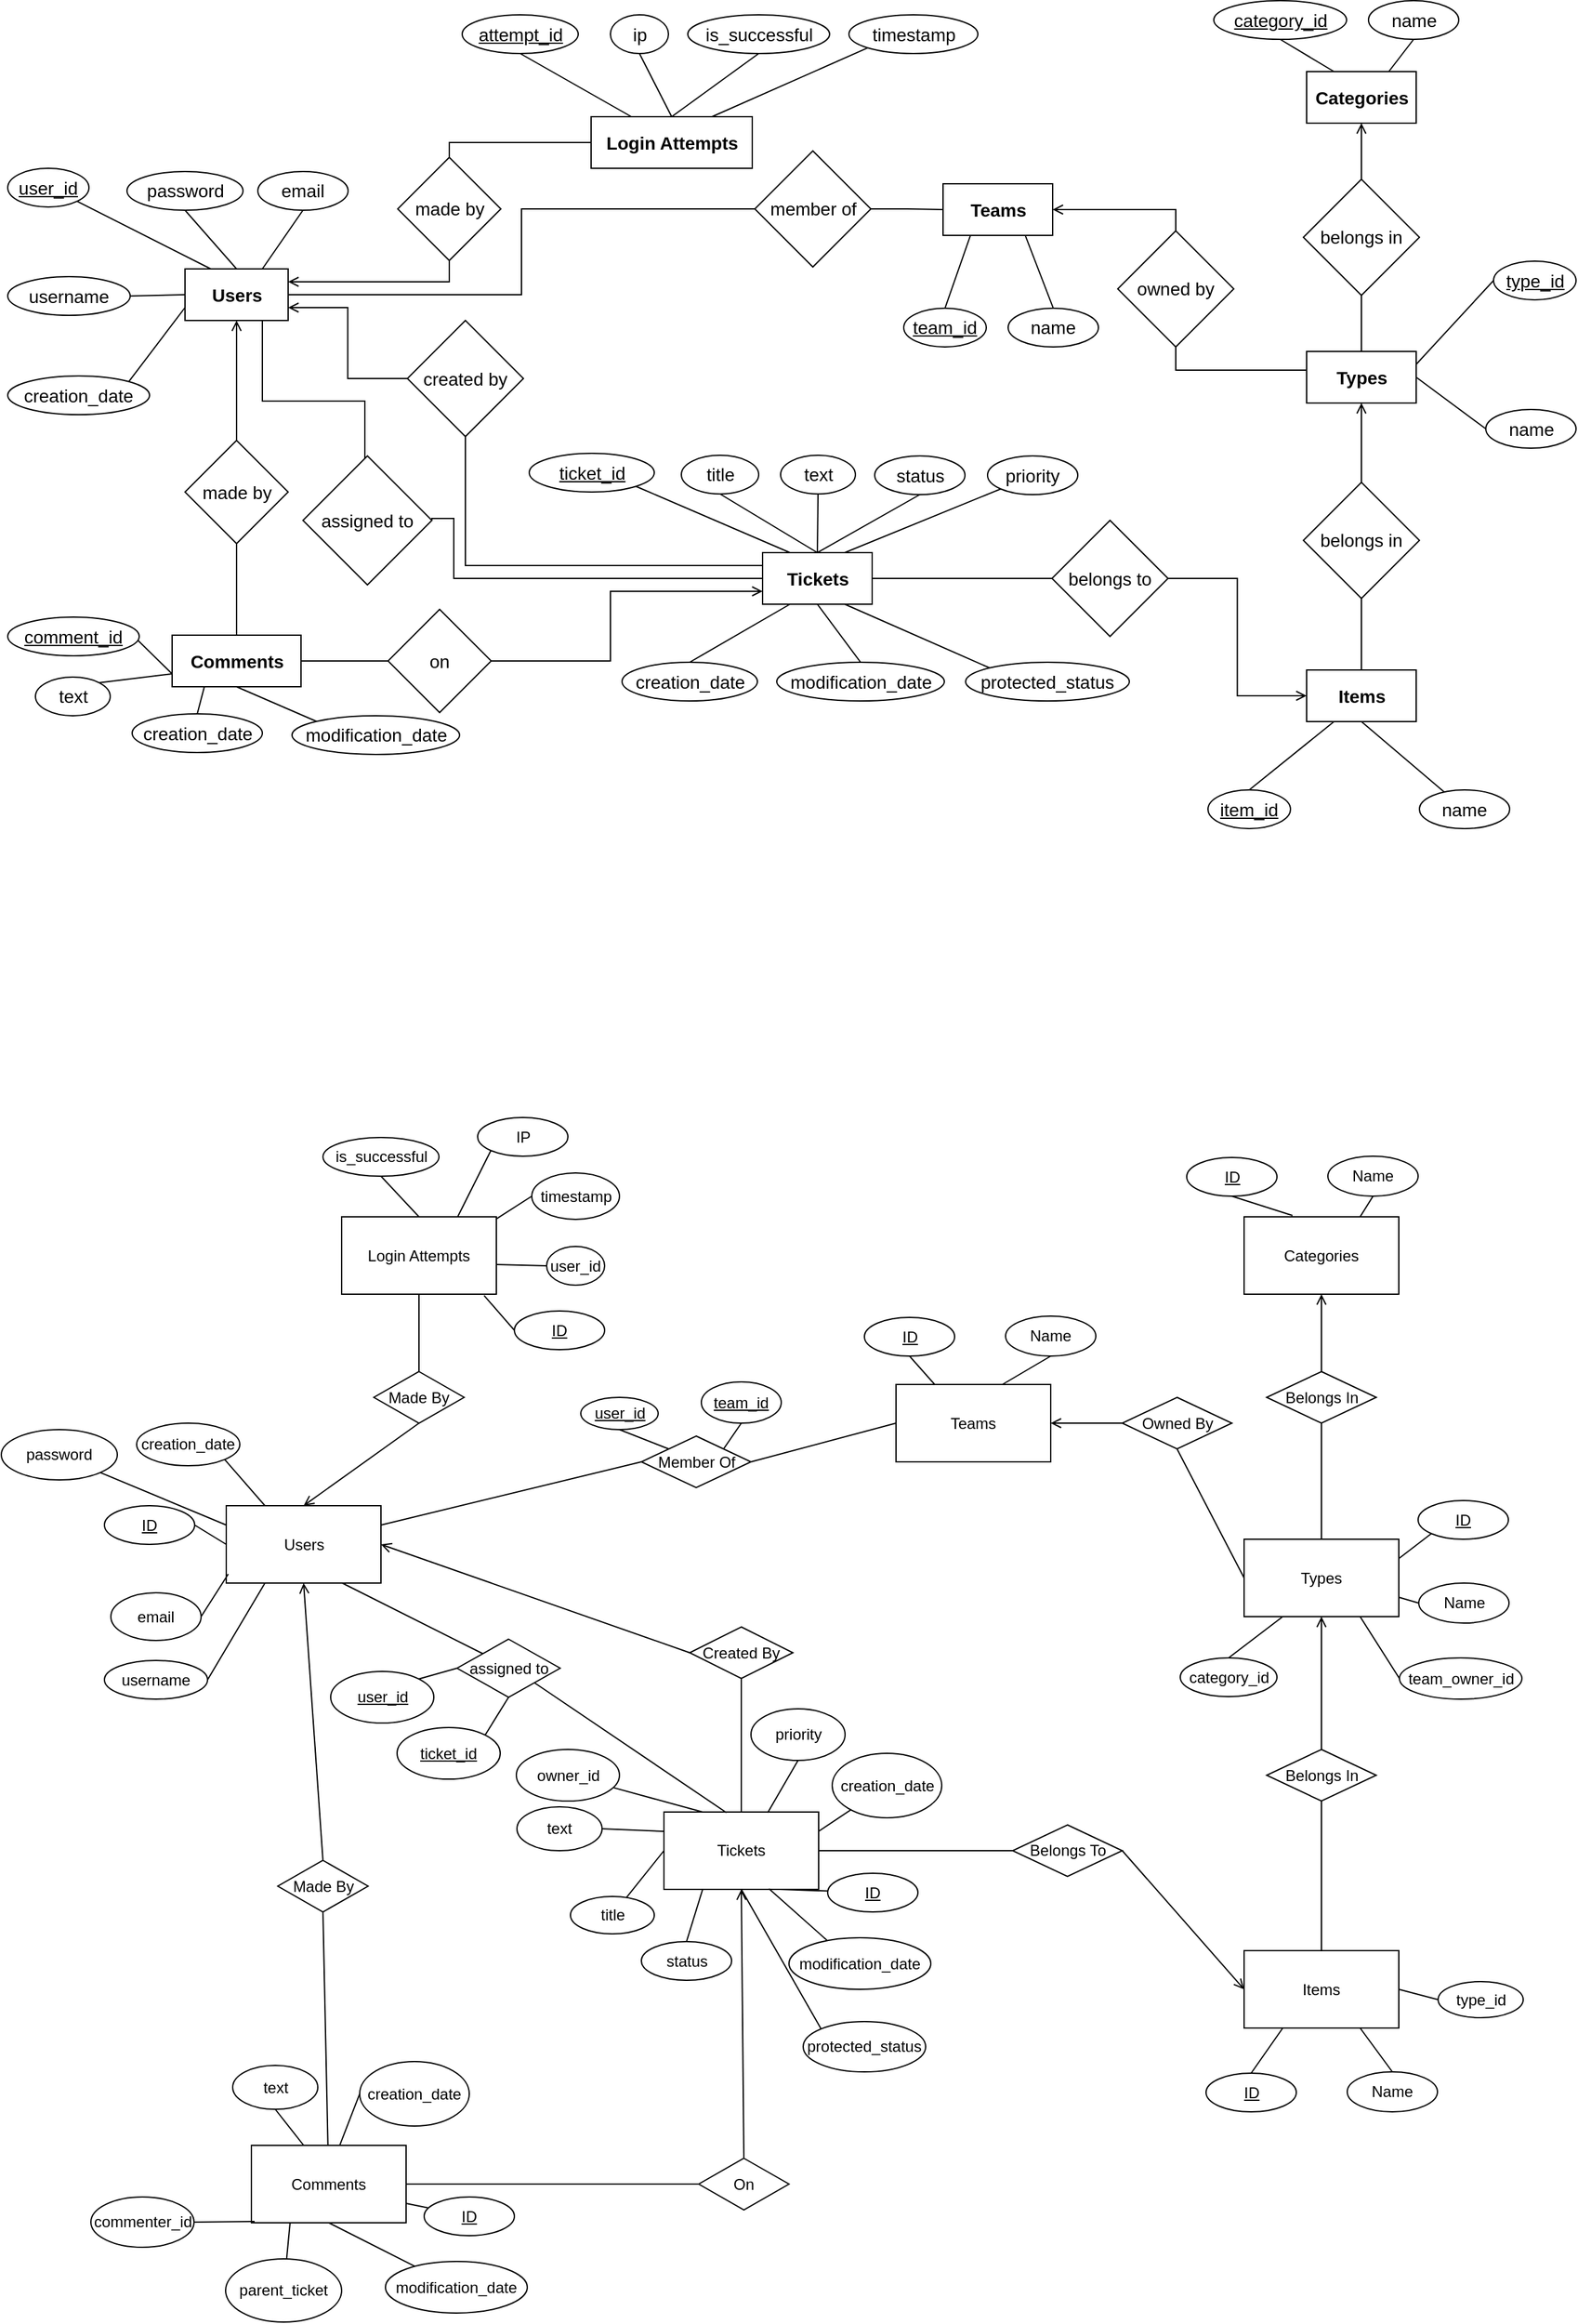 <mxfile version="12.1.0" type="device" pages="1"><diagram id="tectN9x80hc5ia0FUNLr" name="Page-1"><mxGraphModel dx="3043" dy="1076" grid="0" gridSize="10" guides="1" tooltips="1" connect="1" arrows="1" fold="1" page="1" pageScale="1" pageWidth="1100" pageHeight="850" math="0" shadow="0"><root><mxCell id="0"/><mxCell id="1" parent="0"/><mxCell id="ugrWVeRuI8ewHTDC6Z2f-1" value="On" style="rhombus;whiteSpace=wrap;html=1;" parent="1" vertex="1"><mxGeometry x="-493" y="1686.5" width="70" height="40" as="geometry"/></mxCell><mxCell id="ugrWVeRuI8ewHTDC6Z2f-3" value="Users" style="rounded=0;whiteSpace=wrap;html=1;" parent="1" vertex="1"><mxGeometry x="-859.5" y="1180.5" width="120" height="60" as="geometry"/></mxCell><mxCell id="ugrWVeRuI8ewHTDC6Z2f-4" value="Teams" style="rounded=0;whiteSpace=wrap;html=1;" parent="1" vertex="1"><mxGeometry x="-340" y="1086.5" width="120" height="60" as="geometry"/></mxCell><mxCell id="ugrWVeRuI8ewHTDC6Z2f-5" value="Categories" style="rounded=0;whiteSpace=wrap;html=1;" parent="1" vertex="1"><mxGeometry x="-70" y="956.5" width="120" height="60" as="geometry"/></mxCell><mxCell id="ugrWVeRuI8ewHTDC6Z2f-6" value="Tickets" style="rounded=0;whiteSpace=wrap;html=1;" parent="1" vertex="1"><mxGeometry x="-520" y="1418" width="120" height="60" as="geometry"/></mxCell><mxCell id="ugrWVeRuI8ewHTDC6Z2f-7" value="Types" style="rounded=0;whiteSpace=wrap;html=1;" parent="1" vertex="1"><mxGeometry x="-70" y="1206.5" width="120" height="60" as="geometry"/></mxCell><mxCell id="ugrWVeRuI8ewHTDC6Z2f-8" value="Items" style="rounded=0;whiteSpace=wrap;html=1;" parent="1" vertex="1"><mxGeometry x="-70" y="1525.5" width="120" height="60" as="geometry"/></mxCell><mxCell id="ugrWVeRuI8ewHTDC6Z2f-9" value="Comments" style="rounded=0;whiteSpace=wrap;html=1;" parent="1" vertex="1"><mxGeometry x="-840" y="1676.5" width="120" height="60" as="geometry"/></mxCell><mxCell id="ugrWVeRuI8ewHTDC6Z2f-12" value="Made By" style="rhombus;whiteSpace=wrap;html=1;" parent="1" vertex="1"><mxGeometry x="-819.5" y="1455.5" width="70" height="40" as="geometry"/></mxCell><mxCell id="ugrWVeRuI8ewHTDC6Z2f-13" value="Login Attempts" style="rounded=0;whiteSpace=wrap;html=1;" parent="1" vertex="1"><mxGeometry x="-770" y="956.5" width="120" height="60" as="geometry"/></mxCell><mxCell id="ugrWVeRuI8ewHTDC6Z2f-14" value="Made By" style="rhombus;whiteSpace=wrap;html=1;" parent="1" vertex="1"><mxGeometry x="-745" y="1076.5" width="70" height="40" as="geometry"/></mxCell><mxCell id="ugrWVeRuI8ewHTDC6Z2f-26" value="" style="endArrow=open;html=1;entryX=0.5;entryY=1;entryDx=0;entryDy=0;exitX=0.5;exitY=0;exitDx=0;exitDy=0;endFill=0;" parent="1" source="ugrWVeRuI8ewHTDC6Z2f-12" target="ugrWVeRuI8ewHTDC6Z2f-3" edge="1"><mxGeometry width="50" height="50" relative="1" as="geometry"><mxPoint x="-950" y="1680.5" as="sourcePoint"/><mxPoint x="-900" y="1630.5" as="targetPoint"/></mxGeometry></mxCell><mxCell id="ugrWVeRuI8ewHTDC6Z2f-27" value="" style="endArrow=none;html=1;entryX=0.5;entryY=1;entryDx=0;entryDy=0;" parent="1" source="ugrWVeRuI8ewHTDC6Z2f-9" target="ugrWVeRuI8ewHTDC6Z2f-12" edge="1"><mxGeometry width="50" height="50" relative="1" as="geometry"><mxPoint x="-950" y="1680.5" as="sourcePoint"/><mxPoint x="-900" y="1630.5" as="targetPoint"/></mxGeometry></mxCell><mxCell id="ugrWVeRuI8ewHTDC6Z2f-28" value="" style="endArrow=none;html=1;entryX=1;entryY=0.5;entryDx=0;entryDy=0;exitX=0;exitY=0.5;exitDx=0;exitDy=0;" parent="1" source="ugrWVeRuI8ewHTDC6Z2f-1" target="ugrWVeRuI8ewHTDC6Z2f-9" edge="1"><mxGeometry width="50" height="50" relative="1" as="geometry"><mxPoint x="-950" y="1680.5" as="sourcePoint"/><mxPoint x="-900" y="1630.5" as="targetPoint"/></mxGeometry></mxCell><mxCell id="ugrWVeRuI8ewHTDC6Z2f-30" value="Created By" style="rhombus;whiteSpace=wrap;html=1;" parent="1" vertex="1"><mxGeometry x="-500" y="1274.5" width="80" height="40" as="geometry"/></mxCell><mxCell id="ugrWVeRuI8ewHTDC6Z2f-33" value="" style="endArrow=none;html=1;entryX=0.5;entryY=1;entryDx=0;entryDy=0;exitX=0.5;exitY=0;exitDx=0;exitDy=0;" parent="1" source="ugrWVeRuI8ewHTDC6Z2f-6" target="ugrWVeRuI8ewHTDC6Z2f-30" edge="1"><mxGeometry width="50" height="50" relative="1" as="geometry"><mxPoint x="-950" y="1680.5" as="sourcePoint"/><mxPoint x="-900" y="1630.5" as="targetPoint"/></mxGeometry></mxCell><mxCell id="ugrWVeRuI8ewHTDC6Z2f-34" value="" style="endArrow=open;html=1;entryX=1;entryY=0.5;entryDx=0;entryDy=0;exitX=0;exitY=0.5;exitDx=0;exitDy=0;endFill=0;" parent="1" source="ugrWVeRuI8ewHTDC6Z2f-30" target="ugrWVeRuI8ewHTDC6Z2f-3" edge="1"><mxGeometry width="50" height="50" relative="1" as="geometry"><mxPoint x="-950" y="1680.5" as="sourcePoint"/><mxPoint x="-900" y="1630.5" as="targetPoint"/></mxGeometry></mxCell><mxCell id="ugrWVeRuI8ewHTDC6Z2f-35" value="" style="endArrow=none;html=1;entryX=0.5;entryY=1;entryDx=0;entryDy=0;exitX=0.5;exitY=0;exitDx=0;exitDy=0;endFill=0;startArrow=open;startFill=0;" parent="1" source="ugrWVeRuI8ewHTDC6Z2f-3" target="ugrWVeRuI8ewHTDC6Z2f-14" edge="1"><mxGeometry width="50" height="50" relative="1" as="geometry"><mxPoint x="-770" y="1676.5" as="sourcePoint"/><mxPoint x="-720" y="1626.5" as="targetPoint"/></mxGeometry></mxCell><mxCell id="ugrWVeRuI8ewHTDC6Z2f-36" value="" style="endArrow=none;html=1;entryX=0.5;entryY=1;entryDx=0;entryDy=0;exitX=0.5;exitY=0;exitDx=0;exitDy=0;" parent="1" source="ugrWVeRuI8ewHTDC6Z2f-14" target="ugrWVeRuI8ewHTDC6Z2f-13" edge="1"><mxGeometry width="50" height="50" relative="1" as="geometry"><mxPoint x="-770" y="1676.5" as="sourcePoint"/><mxPoint x="-720" y="1626.5" as="targetPoint"/></mxGeometry></mxCell><mxCell id="ugrWVeRuI8ewHTDC6Z2f-37" value="Member Of" style="rhombus;whiteSpace=wrap;html=1;" parent="1" vertex="1"><mxGeometry x="-537.5" y="1126.5" width="85" height="40" as="geometry"/></mxCell><mxCell id="ugrWVeRuI8ewHTDC6Z2f-38" value="" style="endArrow=none;html=1;exitX=0;exitY=0.5;exitDx=0;exitDy=0;entryX=1;entryY=0.25;entryDx=0;entryDy=0;" parent="1" source="ugrWVeRuI8ewHTDC6Z2f-37" target="ugrWVeRuI8ewHTDC6Z2f-3" edge="1"><mxGeometry width="50" height="50" relative="1" as="geometry"><mxPoint x="-770" y="1676.5" as="sourcePoint"/><mxPoint x="-610" y="1196.5" as="targetPoint"/></mxGeometry></mxCell><mxCell id="ugrWVeRuI8ewHTDC6Z2f-39" value="" style="endArrow=none;html=1;entryX=0;entryY=0.5;entryDx=0;entryDy=0;exitX=1;exitY=0.5;exitDx=0;exitDy=0;" parent="1" source="ugrWVeRuI8ewHTDC6Z2f-37" target="ugrWVeRuI8ewHTDC6Z2f-4" edge="1"><mxGeometry width="50" height="50" relative="1" as="geometry"><mxPoint x="-770" y="1676.5" as="sourcePoint"/><mxPoint x="-720" y="1626.5" as="targetPoint"/></mxGeometry></mxCell><mxCell id="ugrWVeRuI8ewHTDC6Z2f-40" value="Owned By" style="rhombus;whiteSpace=wrap;html=1;" parent="1" vertex="1"><mxGeometry x="-164.5" y="1096.5" width="85" height="40" as="geometry"/></mxCell><mxCell id="ugrWVeRuI8ewHTDC6Z2f-41" value="" style="endArrow=none;html=1;entryX=0;entryY=0.5;entryDx=0;entryDy=0;exitX=1;exitY=0.5;exitDx=0;exitDy=0;endFill=0;startArrow=open;startFill=0;" parent="1" source="ugrWVeRuI8ewHTDC6Z2f-4" target="ugrWVeRuI8ewHTDC6Z2f-40" edge="1"><mxGeometry width="50" height="50" relative="1" as="geometry"><mxPoint x="-770" y="1676.5" as="sourcePoint"/><mxPoint x="-720" y="1626.5" as="targetPoint"/></mxGeometry></mxCell><mxCell id="ugrWVeRuI8ewHTDC6Z2f-42" value="" style="endArrow=none;html=1;entryX=0.5;entryY=1;entryDx=0;entryDy=0;exitX=0;exitY=0.5;exitDx=0;exitDy=0;" parent="1" source="ugrWVeRuI8ewHTDC6Z2f-7" target="ugrWVeRuI8ewHTDC6Z2f-40" edge="1"><mxGeometry width="50" height="50" relative="1" as="geometry"><mxPoint x="-770" y="1676.5" as="sourcePoint"/><mxPoint x="-720" y="1626.5" as="targetPoint"/></mxGeometry></mxCell><mxCell id="ugrWVeRuI8ewHTDC6Z2f-43" value="Belongs In" style="rhombus;whiteSpace=wrap;html=1;" parent="1" vertex="1"><mxGeometry x="-52.5" y="1076.5" width="85" height="40" as="geometry"/></mxCell><mxCell id="ugrWVeRuI8ewHTDC6Z2f-44" value="Belongs In" style="rhombus;whiteSpace=wrap;html=1;" parent="1" vertex="1"><mxGeometry x="-52.5" y="1369.5" width="85" height="40" as="geometry"/></mxCell><mxCell id="ugrWVeRuI8ewHTDC6Z2f-45" value="" style="endArrow=open;html=1;entryX=0.5;entryY=1;entryDx=0;entryDy=0;exitX=0.5;exitY=0;exitDx=0;exitDy=0;startArrow=none;startFill=0;endFill=0;" parent="1" source="ugrWVeRuI8ewHTDC6Z2f-44" target="ugrWVeRuI8ewHTDC6Z2f-7" edge="1"><mxGeometry width="50" height="50" relative="1" as="geometry"><mxPoint x="-770" y="1676.5" as="sourcePoint"/><mxPoint x="-720" y="1626.5" as="targetPoint"/></mxGeometry></mxCell><mxCell id="ugrWVeRuI8ewHTDC6Z2f-46" value="" style="endArrow=none;html=1;entryX=0.5;entryY=1;entryDx=0;entryDy=0;exitX=0.5;exitY=0;exitDx=0;exitDy=0;" parent="1" source="ugrWVeRuI8ewHTDC6Z2f-8" target="ugrWVeRuI8ewHTDC6Z2f-44" edge="1"><mxGeometry width="50" height="50" relative="1" as="geometry"><mxPoint x="-770" y="1676.5" as="sourcePoint"/><mxPoint x="-720" y="1626.5" as="targetPoint"/></mxGeometry></mxCell><mxCell id="ugrWVeRuI8ewHTDC6Z2f-47" value="" style="endArrow=open;html=1;entryX=0.5;entryY=1;entryDx=0;entryDy=0;exitX=0.5;exitY=0;exitDx=0;exitDy=0;startArrow=none;startFill=0;endFill=0;" parent="1" source="ugrWVeRuI8ewHTDC6Z2f-43" target="ugrWVeRuI8ewHTDC6Z2f-5" edge="1"><mxGeometry width="50" height="50" relative="1" as="geometry"><mxPoint x="-770" y="1676.5" as="sourcePoint"/><mxPoint x="-720" y="1626.5" as="targetPoint"/></mxGeometry></mxCell><mxCell id="ugrWVeRuI8ewHTDC6Z2f-48" value="" style="endArrow=none;html=1;entryX=0.5;entryY=1;entryDx=0;entryDy=0;exitX=0.5;exitY=0;exitDx=0;exitDy=0;" parent="1" source="ugrWVeRuI8ewHTDC6Z2f-7" target="ugrWVeRuI8ewHTDC6Z2f-43" edge="1"><mxGeometry width="50" height="50" relative="1" as="geometry"><mxPoint x="-770" y="1676.5" as="sourcePoint"/><mxPoint x="-720" y="1626.5" as="targetPoint"/></mxGeometry></mxCell><mxCell id="ugrWVeRuI8ewHTDC6Z2f-49" value="" style="endArrow=open;html=1;entryX=0.5;entryY=1;entryDx=0;entryDy=0;exitX=0.5;exitY=0;exitDx=0;exitDy=0;endFill=0;" parent="1" source="ugrWVeRuI8ewHTDC6Z2f-1" target="ugrWVeRuI8ewHTDC6Z2f-6" edge="1"><mxGeometry width="50" height="50" relative="1" as="geometry"><mxPoint x="-774.5" y="1679.5" as="sourcePoint"/><mxPoint x="-724.5" y="1629.5" as="targetPoint"/></mxGeometry></mxCell><mxCell id="ugrWVeRuI8ewHTDC6Z2f-55" value="Belongs To" style="rhombus;whiteSpace=wrap;html=1;" parent="1" vertex="1"><mxGeometry x="-249.5" y="1428" width="85" height="40" as="geometry"/></mxCell><mxCell id="ugrWVeRuI8ewHTDC6Z2f-56" value="" style="endArrow=none;html=1;entryX=0;entryY=0.5;entryDx=0;entryDy=0;exitX=1;exitY=0.5;exitDx=0;exitDy=0;" parent="1" source="ugrWVeRuI8ewHTDC6Z2f-6" target="ugrWVeRuI8ewHTDC6Z2f-55" edge="1"><mxGeometry width="50" height="50" relative="1" as="geometry"><mxPoint x="-774.5" y="1679.5" as="sourcePoint"/><mxPoint x="-724.5" y="1629.5" as="targetPoint"/></mxGeometry></mxCell><mxCell id="ugrWVeRuI8ewHTDC6Z2f-57" value="" style="endArrow=none;html=1;entryX=1;entryY=0.5;entryDx=0;entryDy=0;exitX=0;exitY=0.5;exitDx=0;exitDy=0;endFill=0;startArrow=open;startFill=0;" parent="1" source="ugrWVeRuI8ewHTDC6Z2f-8" target="ugrWVeRuI8ewHTDC6Z2f-55" edge="1"><mxGeometry width="50" height="50" relative="1" as="geometry"><mxPoint x="-774.5" y="1679.5" as="sourcePoint"/><mxPoint x="-724.5" y="1629.5" as="targetPoint"/></mxGeometry></mxCell><mxCell id="8irhgwvYUMNIZDyQJF5n-1" value="ID" style="ellipse;whiteSpace=wrap;html=1;fontStyle=4" parent="1" vertex="1"><mxGeometry x="-364.5" y="1034.5" width="70" height="30" as="geometry"/></mxCell><mxCell id="8irhgwvYUMNIZDyQJF5n-3" value="Name" style="ellipse;whiteSpace=wrap;html=1;" parent="1" vertex="1"><mxGeometry x="-255" y="1033.5" width="70" height="31" as="geometry"/></mxCell><mxCell id="8irhgwvYUMNIZDyQJF5n-4" value="ID" style="ellipse;whiteSpace=wrap;html=1;fontStyle=4" parent="1" vertex="1"><mxGeometry x="-114.5" y="910.5" width="70" height="30" as="geometry"/></mxCell><mxCell id="8irhgwvYUMNIZDyQJF5n-5" value="Name" style="ellipse;whiteSpace=wrap;html=1;" parent="1" vertex="1"><mxGeometry x="-5" y="909.5" width="70" height="31" as="geometry"/></mxCell><mxCell id="8irhgwvYUMNIZDyQJF5n-6" value="ID" style="ellipse;whiteSpace=wrap;html=1;fontStyle=4" parent="1" vertex="1"><mxGeometry x="65" y="1176.5" width="70" height="30" as="geometry"/></mxCell><mxCell id="8irhgwvYUMNIZDyQJF5n-7" value="Name" style="ellipse;whiteSpace=wrap;html=1;" parent="1" vertex="1"><mxGeometry x="65.5" y="1240.5" width="70" height="31" as="geometry"/></mxCell><mxCell id="8irhgwvYUMNIZDyQJF5n-8" value="ID" style="ellipse;whiteSpace=wrap;html=1;fontStyle=4" parent="1" vertex="1"><mxGeometry x="-99.5" y="1620.5" width="70" height="30" as="geometry"/></mxCell><mxCell id="8irhgwvYUMNIZDyQJF5n-9" value="Name" style="ellipse;whiteSpace=wrap;html=1;" parent="1" vertex="1"><mxGeometry x="10" y="1619.5" width="70" height="31" as="geometry"/></mxCell><mxCell id="8irhgwvYUMNIZDyQJF5n-11" value="" style="endArrow=none;html=1;entryX=0.5;entryY=1;entryDx=0;entryDy=0;exitX=0.25;exitY=0;exitDx=0;exitDy=0;" parent="1" source="ugrWVeRuI8ewHTDC6Z2f-4" target="8irhgwvYUMNIZDyQJF5n-1" edge="1"><mxGeometry width="50" height="50" relative="1" as="geometry"><mxPoint x="-774.5" y="1719.5" as="sourcePoint"/><mxPoint x="-724.5" y="1669.5" as="targetPoint"/></mxGeometry></mxCell><mxCell id="8irhgwvYUMNIZDyQJF5n-12" value="" style="endArrow=none;html=1;entryX=0.5;entryY=1;entryDx=0;entryDy=0;exitX=0.688;exitY=0;exitDx=0;exitDy=0;exitPerimeter=0;" parent="1" source="ugrWVeRuI8ewHTDC6Z2f-4" target="8irhgwvYUMNIZDyQJF5n-3" edge="1"><mxGeometry width="50" height="50" relative="1" as="geometry"><mxPoint x="-774.5" y="1719.5" as="sourcePoint"/><mxPoint x="-724.5" y="1669.5" as="targetPoint"/></mxGeometry></mxCell><mxCell id="8irhgwvYUMNIZDyQJF5n-14" value="" style="endArrow=none;html=1;exitX=0.75;exitY=0;exitDx=0;exitDy=0;entryX=0.5;entryY=1;entryDx=0;entryDy=0;" parent="1" source="ugrWVeRuI8ewHTDC6Z2f-5" target="8irhgwvYUMNIZDyQJF5n-5" edge="1"><mxGeometry width="50" height="50" relative="1" as="geometry"><mxPoint x="95.5" y="989.5" as="sourcePoint"/><mxPoint x="145.5" y="939.5" as="targetPoint"/></mxGeometry></mxCell><mxCell id="8irhgwvYUMNIZDyQJF5n-15" value="" style="endArrow=none;html=1;entryX=0.5;entryY=1;entryDx=0;entryDy=0;exitX=0.313;exitY=-0.017;exitDx=0;exitDy=0;exitPerimeter=0;" parent="1" source="ugrWVeRuI8ewHTDC6Z2f-5" target="8irhgwvYUMNIZDyQJF5n-4" edge="1"><mxGeometry width="50" height="50" relative="1" as="geometry"><mxPoint x="-134.5" y="999.5" as="sourcePoint"/><mxPoint x="-84.5" y="949.5" as="targetPoint"/></mxGeometry></mxCell><mxCell id="8irhgwvYUMNIZDyQJF5n-16" value="" style="endArrow=none;html=1;entryX=0;entryY=1;entryDx=0;entryDy=0;exitX=1;exitY=0.25;exitDx=0;exitDy=0;" parent="1" source="ugrWVeRuI8ewHTDC6Z2f-7" target="8irhgwvYUMNIZDyQJF5n-6" edge="1"><mxGeometry width="50" height="50" relative="1" as="geometry"><mxPoint x="155.5" y="1249.5" as="sourcePoint"/><mxPoint x="205.5" y="1199.5" as="targetPoint"/></mxGeometry></mxCell><mxCell id="8irhgwvYUMNIZDyQJF5n-17" value="" style="endArrow=none;html=1;entryX=0;entryY=0.5;entryDx=0;entryDy=0;exitX=1;exitY=0.75;exitDx=0;exitDy=0;" parent="1" source="ugrWVeRuI8ewHTDC6Z2f-7" target="8irhgwvYUMNIZDyQJF5n-7" edge="1"><mxGeometry width="50" height="50" relative="1" as="geometry"><mxPoint x="175.5" y="1359.5" as="sourcePoint"/><mxPoint x="225.5" y="1309.5" as="targetPoint"/></mxGeometry></mxCell><mxCell id="8irhgwvYUMNIZDyQJF5n-18" value="" style="endArrow=none;html=1;entryX=0.25;entryY=1;entryDx=0;entryDy=0;exitX=0.5;exitY=0;exitDx=0;exitDy=0;" parent="1" source="8irhgwvYUMNIZDyQJF5n-8" target="ugrWVeRuI8ewHTDC6Z2f-8" edge="1"><mxGeometry width="50" height="50" relative="1" as="geometry"><mxPoint x="-84.5" y="1629.5" as="sourcePoint"/><mxPoint x="-144.5" y="1579.5" as="targetPoint"/></mxGeometry></mxCell><mxCell id="8irhgwvYUMNIZDyQJF5n-19" value="" style="endArrow=none;html=1;exitX=0.75;exitY=1;exitDx=0;exitDy=0;entryX=0.5;entryY=0;entryDx=0;entryDy=0;" parent="1" source="ugrWVeRuI8ewHTDC6Z2f-8" target="8irhgwvYUMNIZDyQJF5n-9" edge="1"><mxGeometry width="50" height="50" relative="1" as="geometry"><mxPoint x="-60.711" y="1685" as="sourcePoint"/><mxPoint x="-60.711" y="1635" as="targetPoint"/></mxGeometry></mxCell><mxCell id="8irhgwvYUMNIZDyQJF5n-20" value="user_id" style="ellipse;whiteSpace=wrap;html=1;fontStyle=4" parent="1" vertex="1"><mxGeometry x="-584.5" y="1096.5" width="60" height="25" as="geometry"/></mxCell><mxCell id="8irhgwvYUMNIZDyQJF5n-22" value="team_id" style="ellipse;whiteSpace=wrap;html=1;fontStyle=4" parent="1" vertex="1"><mxGeometry x="-491" y="1084.5" width="62" height="32" as="geometry"/></mxCell><mxCell id="8irhgwvYUMNIZDyQJF5n-23" value="" style="endArrow=none;html=1;entryX=0.5;entryY=1;entryDx=0;entryDy=0;exitX=1;exitY=0;exitDx=0;exitDy=0;" parent="1" source="ugrWVeRuI8ewHTDC6Z2f-37" target="8irhgwvYUMNIZDyQJF5n-22" edge="1"><mxGeometry width="50" height="50" relative="1" as="geometry"><mxPoint x="-424.5" y="1229.5" as="sourcePoint"/><mxPoint x="-374.5" y="1179.5" as="targetPoint"/></mxGeometry></mxCell><mxCell id="8irhgwvYUMNIZDyQJF5n-24" value="" style="endArrow=none;html=1;entryX=0.5;entryY=1;entryDx=0;entryDy=0;exitX=0;exitY=0;exitDx=0;exitDy=0;" parent="1" source="ugrWVeRuI8ewHTDC6Z2f-37" target="8irhgwvYUMNIZDyQJF5n-20" edge="1"><mxGeometry width="50" height="50" relative="1" as="geometry"><mxPoint x="-634.5" y="1369.5" as="sourcePoint"/><mxPoint x="-584.5" y="1319.5" as="targetPoint"/></mxGeometry></mxCell><mxCell id="8irhgwvYUMNIZDyQJF5n-25" value="IP" style="ellipse;whiteSpace=wrap;html=1;" parent="1" vertex="1"><mxGeometry x="-664.5" y="879.5" width="70" height="30" as="geometry"/></mxCell><mxCell id="8irhgwvYUMNIZDyQJF5n-26" value="timestamp" style="ellipse;whiteSpace=wrap;html=1;" parent="1" vertex="1"><mxGeometry x="-622.5" y="922.5" width="68" height="36" as="geometry"/></mxCell><mxCell id="8irhgwvYUMNIZDyQJF5n-27" value="user_id" style="ellipse;whiteSpace=wrap;html=1;" parent="1" vertex="1"><mxGeometry x="-611" y="979.5" width="45" height="30" as="geometry"/></mxCell><mxCell id="8irhgwvYUMNIZDyQJF5n-28" value="is_successful" style="ellipse;whiteSpace=wrap;html=1;" parent="1" vertex="1"><mxGeometry x="-784.5" y="895" width="90" height="30" as="geometry"/></mxCell><mxCell id="8irhgwvYUMNIZDyQJF5n-31" value="ID" style="ellipse;whiteSpace=wrap;html=1;fontStyle=4" parent="1" vertex="1"><mxGeometry x="-636" y="1029.5" width="70" height="30" as="geometry"/></mxCell><mxCell id="8irhgwvYUMNIZDyQJF5n-32" value="" style="endArrow=none;html=1;entryX=0.921;entryY=1.017;entryDx=0;entryDy=0;entryPerimeter=0;exitX=0;exitY=0.5;exitDx=0;exitDy=0;" parent="1" source="8irhgwvYUMNIZDyQJF5n-31" target="ugrWVeRuI8ewHTDC6Z2f-13" edge="1"><mxGeometry width="50" height="50" relative="1" as="geometry"><mxPoint x="-684.5" y="1079.5" as="sourcePoint"/><mxPoint x="-634.5" y="1029.5" as="targetPoint"/></mxGeometry></mxCell><mxCell id="8irhgwvYUMNIZDyQJF5n-33" value="" style="endArrow=none;html=1;entryX=1.004;entryY=0.617;entryDx=0;entryDy=0;entryPerimeter=0;exitX=0;exitY=0.5;exitDx=0;exitDy=0;" parent="1" source="8irhgwvYUMNIZDyQJF5n-27" target="ugrWVeRuI8ewHTDC6Z2f-13" edge="1"><mxGeometry width="50" height="50" relative="1" as="geometry"><mxPoint x="-774.5" y="1719.5" as="sourcePoint"/><mxPoint x="-724.5" y="1669.5" as="targetPoint"/></mxGeometry></mxCell><mxCell id="8irhgwvYUMNIZDyQJF5n-34" value="" style="endArrow=none;html=1;entryX=0.996;entryY=0.033;entryDx=0;entryDy=0;entryPerimeter=0;exitX=0;exitY=0.5;exitDx=0;exitDy=0;" parent="1" source="8irhgwvYUMNIZDyQJF5n-26" target="ugrWVeRuI8ewHTDC6Z2f-13" edge="1"><mxGeometry width="50" height="50" relative="1" as="geometry"><mxPoint x="-604.5" y="1749.5" as="sourcePoint"/><mxPoint x="-554.5" y="1699.5" as="targetPoint"/></mxGeometry></mxCell><mxCell id="8irhgwvYUMNIZDyQJF5n-35" value="" style="endArrow=none;html=1;entryX=0.75;entryY=0;entryDx=0;entryDy=0;exitX=0;exitY=1;exitDx=0;exitDy=0;" parent="1" source="8irhgwvYUMNIZDyQJF5n-25" target="ugrWVeRuI8ewHTDC6Z2f-13" edge="1"><mxGeometry width="50" height="50" relative="1" as="geometry"><mxPoint x="-564.5" y="1759.5" as="sourcePoint"/><mxPoint x="-514.5" y="1709.5" as="targetPoint"/></mxGeometry></mxCell><mxCell id="8irhgwvYUMNIZDyQJF5n-36" value="" style="endArrow=none;html=1;entryX=0.5;entryY=1;entryDx=0;entryDy=0;exitX=0.5;exitY=0;exitDx=0;exitDy=0;" parent="1" source="ugrWVeRuI8ewHTDC6Z2f-13" target="8irhgwvYUMNIZDyQJF5n-28" edge="1"><mxGeometry width="50" height="50" relative="1" as="geometry"><mxPoint x="-624.5" y="1729.5" as="sourcePoint"/><mxPoint x="-574.5" y="1679.5" as="targetPoint"/></mxGeometry></mxCell><mxCell id="8irhgwvYUMNIZDyQJF5n-37" value="team_owner_id" style="ellipse;whiteSpace=wrap;html=1;" parent="1" vertex="1"><mxGeometry x="50.5" y="1298.5" width="95" height="32" as="geometry"/></mxCell><mxCell id="8irhgwvYUMNIZDyQJF5n-38" value="" style="endArrow=none;html=1;entryX=0.75;entryY=1;entryDx=0;entryDy=0;exitX=0;exitY=0.5;exitDx=0;exitDy=0;" parent="1" source="8irhgwvYUMNIZDyQJF5n-37" target="ugrWVeRuI8ewHTDC6Z2f-7" edge="1"><mxGeometry width="50" height="50" relative="1" as="geometry"><mxPoint x="-94.5" y="1339.5" as="sourcePoint"/><mxPoint x="-44.5" y="1289.5" as="targetPoint"/></mxGeometry></mxCell><mxCell id="8irhgwvYUMNIZDyQJF5n-39" value="category_id" style="ellipse;whiteSpace=wrap;html=1;" parent="1" vertex="1"><mxGeometry x="-119.5" y="1298.5" width="75" height="30" as="geometry"/></mxCell><mxCell id="8irhgwvYUMNIZDyQJF5n-40" value="" style="endArrow=none;html=1;entryX=0.25;entryY=1;entryDx=0;entryDy=0;exitX=0.5;exitY=0;exitDx=0;exitDy=0;" parent="1" source="8irhgwvYUMNIZDyQJF5n-39" target="ugrWVeRuI8ewHTDC6Z2f-7" edge="1"><mxGeometry width="50" height="50" relative="1" as="geometry"><mxPoint x="-334.5" y="1729.5" as="sourcePoint"/><mxPoint x="-284.5" y="1679.5" as="targetPoint"/></mxGeometry></mxCell><mxCell id="8irhgwvYUMNIZDyQJF5n-41" value="type_id" style="ellipse;whiteSpace=wrap;html=1;" parent="1" vertex="1"><mxGeometry x="80.5" y="1549.5" width="66" height="28" as="geometry"/></mxCell><mxCell id="8irhgwvYUMNIZDyQJF5n-42" value="" style="endArrow=none;html=1;entryX=1;entryY=0.5;entryDx=0;entryDy=0;exitX=0;exitY=0.5;exitDx=0;exitDy=0;" parent="1" source="8irhgwvYUMNIZDyQJF5n-41" target="ugrWVeRuI8ewHTDC6Z2f-8" edge="1"><mxGeometry width="50" height="50" relative="1" as="geometry"><mxPoint x="-774.5" y="1719.5" as="sourcePoint"/><mxPoint x="-724.5" y="1669.5" as="targetPoint"/></mxGeometry></mxCell><mxCell id="8irhgwvYUMNIZDyQJF5n-43" value="parent_ticket" style="ellipse;whiteSpace=wrap;html=1;" parent="1" vertex="1"><mxGeometry x="-860" y="1764.5" width="90" height="49" as="geometry"/></mxCell><mxCell id="8irhgwvYUMNIZDyQJF5n-44" value="text" style="ellipse;whiteSpace=wrap;html=1;" parent="1" vertex="1"><mxGeometry x="-854.5" y="1614.5" width="66" height="34" as="geometry"/></mxCell><mxCell id="8irhgwvYUMNIZDyQJF5n-45" value="creation_date" style="ellipse;whiteSpace=wrap;html=1;" parent="1" vertex="1"><mxGeometry x="-756" y="1611.5" width="85" height="50" as="geometry"/></mxCell><mxCell id="8irhgwvYUMNIZDyQJF5n-49" value="modification_date" style="ellipse;whiteSpace=wrap;html=1;" parent="1" vertex="1"><mxGeometry x="-736" y="1766.5" width="110" height="40" as="geometry"/></mxCell><mxCell id="8irhgwvYUMNIZDyQJF5n-50" value="ID" style="ellipse;whiteSpace=wrap;html=1;fontStyle=4" parent="1" vertex="1"><mxGeometry x="-706" y="1716.5" width="70" height="30" as="geometry"/></mxCell><mxCell id="8irhgwvYUMNIZDyQJF5n-51" value="" style="endArrow=none;html=1;entryX=0;entryY=0.5;entryDx=0;entryDy=0;exitX=0.571;exitY=0;exitDx=0;exitDy=0;exitPerimeter=0;" parent="1" source="ugrWVeRuI8ewHTDC6Z2f-9" target="8irhgwvYUMNIZDyQJF5n-45" edge="1"><mxGeometry width="50" height="50" relative="1" as="geometry"><mxPoint x="-694.5" y="1539.5" as="sourcePoint"/><mxPoint x="-644.5" y="1489.5" as="targetPoint"/></mxGeometry></mxCell><mxCell id="8irhgwvYUMNIZDyQJF5n-52" value="" style="endArrow=none;html=1;entryX=0.5;entryY=1;entryDx=0;entryDy=0;exitX=0.338;exitY=0;exitDx=0;exitDy=0;exitPerimeter=0;" parent="1" source="ugrWVeRuI8ewHTDC6Z2f-9" target="8irhgwvYUMNIZDyQJF5n-44" edge="1"><mxGeometry width="50" height="50" relative="1" as="geometry"><mxPoint x="-674.5" y="1509.5" as="sourcePoint"/><mxPoint x="-624.5" y="1459.5" as="targetPoint"/></mxGeometry></mxCell><mxCell id="8irhgwvYUMNIZDyQJF5n-53" value="" style="endArrow=none;html=1;entryX=0.25;entryY=1;entryDx=0;entryDy=0;" parent="1" source="8irhgwvYUMNIZDyQJF5n-43" target="ugrWVeRuI8ewHTDC6Z2f-9" edge="1"><mxGeometry width="50" height="50" relative="1" as="geometry"><mxPoint x="-725" y="1612.789" as="sourcePoint"/><mxPoint x="-725" y="1562.789" as="targetPoint"/></mxGeometry></mxCell><mxCell id="8irhgwvYUMNIZDyQJF5n-54" value="" style="endArrow=none;html=1;entryX=0.5;entryY=1;entryDx=0;entryDy=0;" parent="1" source="8irhgwvYUMNIZDyQJF5n-49" target="ugrWVeRuI8ewHTDC6Z2f-9" edge="1"><mxGeometry width="50" height="50" relative="1" as="geometry"><mxPoint x="-611" y="1725.5" as="sourcePoint"/><mxPoint x="-611" y="1746.211" as="targetPoint"/></mxGeometry></mxCell><mxCell id="8irhgwvYUMNIZDyQJF5n-55" value="" style="endArrow=none;html=1;entryX=1;entryY=0.75;entryDx=0;entryDy=0;" parent="1" source="8irhgwvYUMNIZDyQJF5n-50" target="ugrWVeRuI8ewHTDC6Z2f-9" edge="1"><mxGeometry width="50" height="50" relative="1" as="geometry"><mxPoint x="-566" y="1650.5" as="sourcePoint"/><mxPoint x="-495.289" y="1600.5" as="targetPoint"/></mxGeometry></mxCell><mxCell id="Gc8oMj5PEuQoJOKtvPR4-5" style="edgeStyle=none;rounded=0;orthogonalLoop=1;jettySize=auto;html=1;exitX=1;exitY=0.5;exitDx=0;exitDy=0;entryX=0;entryY=0.25;entryDx=0;entryDy=0;endArrow=none;endFill=0;" parent="1" source="8irhgwvYUMNIZDyQJF5n-56" target="ugrWVeRuI8ewHTDC6Z2f-6" edge="1"><mxGeometry relative="1" as="geometry"/></mxCell><mxCell id="8irhgwvYUMNIZDyQJF5n-56" value="text" style="ellipse;whiteSpace=wrap;html=1;" parent="1" vertex="1"><mxGeometry x="-634" y="1414" width="66" height="34" as="geometry"/></mxCell><mxCell id="8irhgwvYUMNIZDyQJF5n-57" value="creation_date" style="ellipse;whiteSpace=wrap;html=1;" parent="1" vertex="1"><mxGeometry x="-389.5" y="1372.5" width="85" height="50" as="geometry"/></mxCell><mxCell id="8irhgwvYUMNIZDyQJF5n-58" value="modification_date" style="ellipse;whiteSpace=wrap;html=1;" parent="1" vertex="1"><mxGeometry x="-423" y="1515.5" width="110" height="40" as="geometry"/></mxCell><mxCell id="8irhgwvYUMNIZDyQJF5n-59" value="ID" style="ellipse;whiteSpace=wrap;html=1;fontStyle=4" parent="1" vertex="1"><mxGeometry x="-393" y="1465.5" width="70" height="30" as="geometry"/></mxCell><mxCell id="8irhgwvYUMNIZDyQJF5n-61" value="title" style="ellipse;whiteSpace=wrap;html=1;" parent="1" vertex="1"><mxGeometry x="-592.5" y="1483.5" width="65" height="29" as="geometry"/></mxCell><mxCell id="8irhgwvYUMNIZDyQJF5n-62" value="priority" style="ellipse;whiteSpace=wrap;html=1;" parent="1" vertex="1"><mxGeometry x="-452.5" y="1338" width="73" height="40" as="geometry"/></mxCell><mxCell id="8irhgwvYUMNIZDyQJF5n-63" value="" style="endArrow=none;html=1;entryX=0;entryY=0.5;entryDx=0;entryDy=0;" parent="1" source="8irhgwvYUMNIZDyQJF5n-61" target="ugrWVeRuI8ewHTDC6Z2f-6" edge="1"><mxGeometry width="50" height="50" relative="1" as="geometry"><mxPoint x="-566" y="1492.5" as="sourcePoint"/><mxPoint x="-566" y="1513.211" as="targetPoint"/></mxGeometry></mxCell><mxCell id="8irhgwvYUMNIZDyQJF5n-65" value="" style="endArrow=none;html=1;exitX=0.671;exitY=0.008;exitDx=0;exitDy=0;exitPerimeter=0;entryX=0.5;entryY=1;entryDx=0;entryDy=0;" parent="1" source="ugrWVeRuI8ewHTDC6Z2f-6" target="8irhgwvYUMNIZDyQJF5n-62" edge="1"><mxGeometry width="50" height="50" relative="1" as="geometry"><mxPoint x="-434.5" y="1399.5" as="sourcePoint"/><mxPoint x="-384.5" y="1349.5" as="targetPoint"/></mxGeometry></mxCell><mxCell id="8irhgwvYUMNIZDyQJF5n-66" value="" style="endArrow=none;html=1;entryX=1;entryY=0.25;entryDx=0;entryDy=0;" parent="1" source="8irhgwvYUMNIZDyQJF5n-57" target="ugrWVeRuI8ewHTDC6Z2f-6" edge="1"><mxGeometry width="50" height="50" relative="1" as="geometry"><mxPoint x="-347" y="1472.5" as="sourcePoint"/><mxPoint x="-347" y="1493.211" as="targetPoint"/></mxGeometry></mxCell><mxCell id="8irhgwvYUMNIZDyQJF5n-67" value="" style="endArrow=none;html=1;entryX=0.75;entryY=1;entryDx=0;entryDy=0;" parent="1" source="8irhgwvYUMNIZDyQJF5n-59" target="ugrWVeRuI8ewHTDC6Z2f-6" edge="1"><mxGeometry width="50" height="50" relative="1" as="geometry"><mxPoint x="-358" y="1545.5" as="sourcePoint"/><mxPoint x="-358" y="1566.211" as="targetPoint"/></mxGeometry></mxCell><mxCell id="8irhgwvYUMNIZDyQJF5n-68" value="" style="endArrow=none;html=1;exitX=0.679;exitY=0.992;exitDx=0;exitDy=0;exitPerimeter=0;entryX=0.268;entryY=0.05;entryDx=0;entryDy=0;entryPerimeter=0;" parent="1" source="ugrWVeRuI8ewHTDC6Z2f-6" target="8irhgwvYUMNIZDyQJF5n-58" edge="1"><mxGeometry width="50" height="50" relative="1" as="geometry"><mxPoint x="-394.5" y="1579.5" as="sourcePoint"/><mxPoint x="-344.5" y="1529.5" as="targetPoint"/></mxGeometry></mxCell><mxCell id="8irhgwvYUMNIZDyQJF5n-69" value="status" style="ellipse;whiteSpace=wrap;html=1;" parent="1" vertex="1"><mxGeometry x="-537.5" y="1518.5" width="70" height="30" as="geometry"/></mxCell><mxCell id="8irhgwvYUMNIZDyQJF5n-70" value="" style="endArrow=none;html=1;entryX=0.5;entryY=0;entryDx=0;entryDy=0;exitX=0.25;exitY=1;exitDx=0;exitDy=0;" parent="1" source="ugrWVeRuI8ewHTDC6Z2f-6" target="8irhgwvYUMNIZDyQJF5n-69" edge="1"><mxGeometry width="50" height="50" relative="1" as="geometry"><mxPoint x="-774.5" y="1749.5" as="sourcePoint"/><mxPoint x="-724.5" y="1699.5" as="targetPoint"/></mxGeometry></mxCell><mxCell id="8irhgwvYUMNIZDyQJF5n-71" value="" style="endArrow=none;html=1;entryX=0.021;entryY=0.983;entryDx=0;entryDy=0;entryPerimeter=0;exitX=1;exitY=0.5;exitDx=0;exitDy=0;" parent="1" source="8irhgwvYUMNIZDyQJF5n-72" target="ugrWVeRuI8ewHTDC6Z2f-9" edge="1"><mxGeometry width="50" height="50" relative="1" as="geometry"><mxPoint x="-804.5" y="1604.5" as="sourcePoint"/><mxPoint x="-614.5" y="1759.5" as="targetPoint"/></mxGeometry></mxCell><mxCell id="8irhgwvYUMNIZDyQJF5n-72" value="commenter_id" style="ellipse;whiteSpace=wrap;html=1;" parent="1" vertex="1"><mxGeometry x="-964.5" y="1716.5" width="80" height="39" as="geometry"/></mxCell><mxCell id="8irhgwvYUMNIZDyQJF5n-74" value="owner_id" style="ellipse;whiteSpace=wrap;html=1;" parent="1" vertex="1"><mxGeometry x="-634.5" y="1369.5" width="80" height="40" as="geometry"/></mxCell><mxCell id="8irhgwvYUMNIZDyQJF5n-75" value="&lt;u&gt;user_id&lt;/u&gt;" style="ellipse;whiteSpace=wrap;html=1;" parent="1" vertex="1"><mxGeometry x="-778.5" y="1309" width="80" height="40" as="geometry"/></mxCell><mxCell id="8irhgwvYUMNIZDyQJF5n-78" value="" style="endArrow=none;html=1;entryX=0.25;entryY=0;entryDx=0;entryDy=0;" parent="1" source="8irhgwvYUMNIZDyQJF5n-74" target="ugrWVeRuI8ewHTDC6Z2f-6" edge="1"><mxGeometry width="50" height="50" relative="1" as="geometry"><mxPoint x="-513.5" y="1363.5" as="sourcePoint"/><mxPoint x="-442.789" y="1313.5" as="targetPoint"/></mxGeometry></mxCell><mxCell id="8irhgwvYUMNIZDyQJF5n-79" value="assigned to" style="rhombus;whiteSpace=wrap;html=1;" parent="1" vertex="1"><mxGeometry x="-680.5" y="1284" width="80" height="45" as="geometry"/></mxCell><mxCell id="8irhgwvYUMNIZDyQJF5n-80" value="" style="endArrow=none;html=1;entryX=0.404;entryY=0.008;entryDx=0;entryDy=0;entryPerimeter=0;exitX=1;exitY=1;exitDx=0;exitDy=0;" parent="1" source="8irhgwvYUMNIZDyQJF5n-79" target="ugrWVeRuI8ewHTDC6Z2f-6" edge="1"><mxGeometry width="50" height="50" relative="1" as="geometry"><mxPoint x="-894.5" y="1749.5" as="sourcePoint"/><mxPoint x="-844.5" y="1699.5" as="targetPoint"/></mxGeometry></mxCell><mxCell id="8irhgwvYUMNIZDyQJF5n-81" value="" style="endArrow=none;endFill=0;endSize=12;html=1;exitX=0;exitY=0;exitDx=0;exitDy=0;entryX=0.75;entryY=1;entryDx=0;entryDy=0;" parent="1" source="8irhgwvYUMNIZDyQJF5n-79" target="ugrWVeRuI8ewHTDC6Z2f-3" edge="1"><mxGeometry width="160" relative="1" as="geometry"><mxPoint x="-894.5" y="1699.5" as="sourcePoint"/><mxPoint x="-734.5" y="1699.5" as="targetPoint"/></mxGeometry></mxCell><mxCell id="8irhgwvYUMNIZDyQJF5n-82" value="password" style="ellipse;whiteSpace=wrap;html=1;" parent="1" vertex="1"><mxGeometry x="-1034" y="1121.5" width="90" height="39" as="geometry"/></mxCell><mxCell id="8irhgwvYUMNIZDyQJF5n-83" value="username" style="ellipse;whiteSpace=wrap;html=1;" parent="1" vertex="1"><mxGeometry x="-954" y="1300.5" width="80" height="30" as="geometry"/></mxCell><mxCell id="8irhgwvYUMNIZDyQJF5n-84" value="email" style="ellipse;whiteSpace=wrap;html=1;" parent="1" vertex="1"><mxGeometry x="-949" y="1248" width="70" height="37" as="geometry"/></mxCell><mxCell id="8irhgwvYUMNIZDyQJF5n-85" value="creation_date" style="ellipse;whiteSpace=wrap;html=1;" parent="1" vertex="1"><mxGeometry x="-929" y="1116.5" width="80" height="33" as="geometry"/></mxCell><mxCell id="8irhgwvYUMNIZDyQJF5n-86" value="ID" style="ellipse;whiteSpace=wrap;html=1;fontStyle=4" parent="1" vertex="1"><mxGeometry x="-954" y="1180.5" width="70" height="30" as="geometry"/></mxCell><mxCell id="8irhgwvYUMNIZDyQJF5n-87" value="" style="endArrow=none;html=1;entryX=1;entryY=1;entryDx=0;entryDy=0;exitX=0.25;exitY=0;exitDx=0;exitDy=0;" parent="1" source="ugrWVeRuI8ewHTDC6Z2f-3" target="8irhgwvYUMNIZDyQJF5n-85" edge="1"><mxGeometry width="50" height="50" relative="1" as="geometry"><mxPoint x="-1034.5" y="1249.5" as="sourcePoint"/><mxPoint x="-984.5" y="1199.5" as="targetPoint"/></mxGeometry></mxCell><mxCell id="8irhgwvYUMNIZDyQJF5n-88" value="" style="endArrow=none;html=1;entryX=1;entryY=1;entryDx=0;entryDy=0;exitX=0;exitY=0.25;exitDx=0;exitDy=0;" parent="1" source="ugrWVeRuI8ewHTDC6Z2f-3" target="8irhgwvYUMNIZDyQJF5n-82" edge="1"><mxGeometry width="50" height="50" relative="1" as="geometry"><mxPoint x="125.5" y="355.5" as="sourcePoint"/><mxPoint x="175.5" y="305.5" as="targetPoint"/></mxGeometry></mxCell><mxCell id="8irhgwvYUMNIZDyQJF5n-89" value="" style="endArrow=none;html=1;entryX=1;entryY=0.5;entryDx=0;entryDy=0;exitX=0;exitY=0.5;exitDx=0;exitDy=0;" parent="1" source="ugrWVeRuI8ewHTDC6Z2f-3" target="8irhgwvYUMNIZDyQJF5n-86" edge="1"><mxGeometry width="50" height="50" relative="1" as="geometry"><mxPoint x="-954.5" y="1309.5" as="sourcePoint"/><mxPoint x="-904.5" y="1259.5" as="targetPoint"/></mxGeometry></mxCell><mxCell id="8irhgwvYUMNIZDyQJF5n-90" value="" style="endArrow=none;html=1;entryX=1;entryY=0.5;entryDx=0;entryDy=0;exitX=0.013;exitY=0.883;exitDx=0;exitDy=0;exitPerimeter=0;" parent="1" source="ugrWVeRuI8ewHTDC6Z2f-3" target="8irhgwvYUMNIZDyQJF5n-84" edge="1"><mxGeometry width="50" height="50" relative="1" as="geometry"><mxPoint x="-974.5" y="1319.5" as="sourcePoint"/><mxPoint x="-924.5" y="1269.5" as="targetPoint"/></mxGeometry></mxCell><mxCell id="8irhgwvYUMNIZDyQJF5n-91" value="" style="endArrow=none;html=1;entryX=1;entryY=0.5;entryDx=0;entryDy=0;exitX=0.25;exitY=1;exitDx=0;exitDy=0;" parent="1" source="ugrWVeRuI8ewHTDC6Z2f-3" target="8irhgwvYUMNIZDyQJF5n-83" edge="1"><mxGeometry width="50" height="50" relative="1" as="geometry"><mxPoint x="-854.5" y="1439.5" as="sourcePoint"/><mxPoint x="-804.5" y="1389.5" as="targetPoint"/></mxGeometry></mxCell><mxCell id="8irhgwvYUMNIZDyQJF5n-92" value="protected_status" style="ellipse;whiteSpace=wrap;html=1;" parent="1" vertex="1"><mxGeometry x="-412" y="1580.5" width="95" height="39" as="geometry"/></mxCell><mxCell id="8irhgwvYUMNIZDyQJF5n-93" value="" style="endArrow=none;html=1;entryX=0;entryY=0;entryDx=0;entryDy=0;exitX=0.5;exitY=1;exitDx=0;exitDy=0;" parent="1" source="ugrWVeRuI8ewHTDC6Z2f-6" target="8irhgwvYUMNIZDyQJF5n-92" edge="1"><mxGeometry width="50" height="50" relative="1" as="geometry"><mxPoint x="-944.5" y="1749.5" as="sourcePoint"/><mxPoint x="-894.5" y="1699.5" as="targetPoint"/></mxGeometry></mxCell><mxCell id="Gc8oMj5PEuQoJOKtvPR4-4" style="rounded=0;orthogonalLoop=1;jettySize=auto;html=1;exitX=1;exitY=0;exitDx=0;exitDy=0;entryX=0.5;entryY=1;entryDx=0;entryDy=0;endArrow=none;endFill=0;" parent="1" source="Gc8oMj5PEuQoJOKtvPR4-2" target="8irhgwvYUMNIZDyQJF5n-79" edge="1"><mxGeometry relative="1" as="geometry"/></mxCell><mxCell id="Gc8oMj5PEuQoJOKtvPR4-2" value="&lt;u&gt;ticket_id&lt;/u&gt;" style="ellipse;whiteSpace=wrap;html=1;" parent="1" vertex="1"><mxGeometry x="-727" y="1352.5" width="80" height="40" as="geometry"/></mxCell><mxCell id="Gc8oMj5PEuQoJOKtvPR4-3" value="" style="endArrow=none;html=1;entryX=0;entryY=0.5;entryDx=0;entryDy=0;exitX=1;exitY=0;exitDx=0;exitDy=0;" parent="1" source="8irhgwvYUMNIZDyQJF5n-75" target="8irhgwvYUMNIZDyQJF5n-79" edge="1"><mxGeometry width="50" height="50" relative="1" as="geometry"><mxPoint x="-1034.5" y="1889.5" as="sourcePoint"/><mxPoint x="-984.5" y="1839.5" as="targetPoint"/></mxGeometry></mxCell><mxCell id="jr4Uhc96qmXrLGA8Qf_E-36" style="edgeStyle=orthogonalEdgeStyle;rounded=0;orthogonalLoop=1;jettySize=auto;html=1;exitX=1;exitY=0.25;exitDx=0;exitDy=0;entryX=0.5;entryY=1;entryDx=0;entryDy=0;endArrow=none;endFill=0;fontSize=14;startArrow=open;startFill=0;" parent="1" source="jr4Uhc96qmXrLGA8Qf_E-1" target="jr4Uhc96qmXrLGA8Qf_E-35" edge="1"><mxGeometry relative="1" as="geometry"><Array as="points"><mxPoint x="-686.5" y="231.5"/></Array></mxGeometry></mxCell><mxCell id="jr4Uhc96qmXrLGA8Qf_E-58" style="edgeStyle=orthogonalEdgeStyle;rounded=0;orthogonalLoop=1;jettySize=auto;html=1;exitX=0.75;exitY=1;exitDx=0;exitDy=0;entryX=0.5;entryY=0;entryDx=0;entryDy=0;startArrow=none;startFill=0;endArrow=none;endFill=0;fontSize=14;" parent="1" source="jr4Uhc96qmXrLGA8Qf_E-1" target="jr4Uhc96qmXrLGA8Qf_E-57" edge="1"><mxGeometry relative="1" as="geometry"><Array as="points"><mxPoint x="-832" y="324"/><mxPoint x="-752" y="324"/><mxPoint x="-752" y="415"/><mxPoint x="-750" y="415"/></Array></mxGeometry></mxCell><mxCell id="jr4Uhc96qmXrLGA8Qf_E-1" value="&lt;b&gt;Users&lt;/b&gt;" style="rounded=0;whiteSpace=wrap;html=1;fontSize=14;" parent="1" vertex="1"><mxGeometry x="-891.5" y="221.5" width="80" height="40" as="geometry"/></mxCell><mxCell id="jr4Uhc96qmXrLGA8Qf_E-9" style="rounded=0;orthogonalLoop=1;jettySize=auto;html=1;exitX=1;exitY=1;exitDx=0;exitDy=0;entryX=0.25;entryY=0;entryDx=0;entryDy=0;fontSize=14;endArrow=none;endFill=0;" parent="1" source="jr4Uhc96qmXrLGA8Qf_E-2" target="jr4Uhc96qmXrLGA8Qf_E-1" edge="1"><mxGeometry relative="1" as="geometry"/></mxCell><mxCell id="jr4Uhc96qmXrLGA8Qf_E-2" value="user_id" style="ellipse;whiteSpace=wrap;html=1;fontSize=14;fontStyle=4" parent="1" vertex="1"><mxGeometry x="-1029" y="143.5" width="63" height="30" as="geometry"/></mxCell><mxCell id="jr4Uhc96qmXrLGA8Qf_E-10" style="edgeStyle=none;rounded=0;orthogonalLoop=1;jettySize=auto;html=1;exitX=0.5;exitY=1;exitDx=0;exitDy=0;entryX=0.5;entryY=0;entryDx=0;entryDy=0;endArrow=none;endFill=0;fontSize=14;" parent="1" source="jr4Uhc96qmXrLGA8Qf_E-3" target="jr4Uhc96qmXrLGA8Qf_E-1" edge="1"><mxGeometry relative="1" as="geometry"/></mxCell><mxCell id="jr4Uhc96qmXrLGA8Qf_E-3" value="password" style="ellipse;whiteSpace=wrap;html=1;fontSize=14;fontStyle=0" parent="1" vertex="1"><mxGeometry x="-936.5" y="146" width="90" height="30" as="geometry"/></mxCell><mxCell id="jr4Uhc96qmXrLGA8Qf_E-12" style="edgeStyle=none;rounded=0;orthogonalLoop=1;jettySize=auto;html=1;exitX=0.5;exitY=1;exitDx=0;exitDy=0;entryX=0.75;entryY=0;entryDx=0;entryDy=0;endArrow=none;endFill=0;fontSize=14;" parent="1" source="jr4Uhc96qmXrLGA8Qf_E-4" target="jr4Uhc96qmXrLGA8Qf_E-1" edge="1"><mxGeometry relative="1" as="geometry"/></mxCell><mxCell id="jr4Uhc96qmXrLGA8Qf_E-4" value="email" style="ellipse;whiteSpace=wrap;html=1;fontSize=14;fontStyle=0" parent="1" vertex="1"><mxGeometry x="-835" y="146" width="70" height="30" as="geometry"/></mxCell><mxCell id="jr4Uhc96qmXrLGA8Qf_E-16" style="edgeStyle=none;rounded=0;orthogonalLoop=1;jettySize=auto;html=1;exitX=1;exitY=0.5;exitDx=0;exitDy=0;entryX=0;entryY=0.5;entryDx=0;entryDy=0;endArrow=none;endFill=0;fontSize=14;" parent="1" source="jr4Uhc96qmXrLGA8Qf_E-7" target="jr4Uhc96qmXrLGA8Qf_E-1" edge="1"><mxGeometry relative="1" as="geometry"/></mxCell><mxCell id="jr4Uhc96qmXrLGA8Qf_E-7" value="username" style="ellipse;whiteSpace=wrap;html=1;fontSize=14;fontStyle=0" parent="1" vertex="1"><mxGeometry x="-1029" y="227.5" width="95" height="30" as="geometry"/></mxCell><mxCell id="jr4Uhc96qmXrLGA8Qf_E-17" style="edgeStyle=none;rounded=0;orthogonalLoop=1;jettySize=auto;html=1;exitX=1;exitY=0;exitDx=0;exitDy=0;entryX=0;entryY=0.75;entryDx=0;entryDy=0;endArrow=none;endFill=0;fontSize=14;" parent="1" source="jr4Uhc96qmXrLGA8Qf_E-8" target="jr4Uhc96qmXrLGA8Qf_E-1" edge="1"><mxGeometry relative="1" as="geometry"/></mxCell><mxCell id="jr4Uhc96qmXrLGA8Qf_E-8" value="creation_date" style="ellipse;whiteSpace=wrap;html=1;fontSize=14;fontStyle=0" parent="1" vertex="1"><mxGeometry x="-1029" y="304.5" width="110" height="30" as="geometry"/></mxCell><mxCell id="jr4Uhc96qmXrLGA8Qf_E-18" value="Login Attempts" style="rounded=0;whiteSpace=wrap;html=1;fontSize=14;fontStyle=1" parent="1" vertex="1"><mxGeometry x="-576.5" y="103.5" width="125" height="40" as="geometry"/></mxCell><mxCell id="jr4Uhc96qmXrLGA8Qf_E-33" style="edgeStyle=none;rounded=0;orthogonalLoop=1;jettySize=auto;html=1;exitX=0.5;exitY=1;exitDx=0;exitDy=0;entryX=0.5;entryY=0;entryDx=0;entryDy=0;endArrow=none;endFill=0;fontSize=14;" parent="1" source="jr4Uhc96qmXrLGA8Qf_E-19" target="jr4Uhc96qmXrLGA8Qf_E-18" edge="1"><mxGeometry relative="1" as="geometry"/></mxCell><mxCell id="jr4Uhc96qmXrLGA8Qf_E-19" value="is_successful" style="ellipse;whiteSpace=wrap;html=1;fontSize=14;fontStyle=0" parent="1" vertex="1"><mxGeometry x="-501.5" y="24.5" width="110" height="30" as="geometry"/></mxCell><mxCell id="jr4Uhc96qmXrLGA8Qf_E-32" style="edgeStyle=none;rounded=0;orthogonalLoop=1;jettySize=auto;html=1;exitX=0.5;exitY=1;exitDx=0;exitDy=0;entryX=0.5;entryY=0;entryDx=0;entryDy=0;endArrow=none;endFill=0;fontSize=14;" parent="1" source="jr4Uhc96qmXrLGA8Qf_E-22" target="jr4Uhc96qmXrLGA8Qf_E-18" edge="1"><mxGeometry relative="1" as="geometry"/></mxCell><mxCell id="jr4Uhc96qmXrLGA8Qf_E-22" value="ip" style="ellipse;whiteSpace=wrap;html=1;fontSize=14;fontStyle=0" parent="1" vertex="1"><mxGeometry x="-561.5" y="24.5" width="45" height="30" as="geometry"/></mxCell><mxCell id="jr4Uhc96qmXrLGA8Qf_E-34" style="edgeStyle=none;rounded=0;orthogonalLoop=1;jettySize=auto;html=1;exitX=0;exitY=1;exitDx=0;exitDy=0;entryX=0.75;entryY=0;entryDx=0;entryDy=0;endArrow=none;endFill=0;fontSize=14;" parent="1" source="jr4Uhc96qmXrLGA8Qf_E-23" target="jr4Uhc96qmXrLGA8Qf_E-18" edge="1"><mxGeometry relative="1" as="geometry"/></mxCell><mxCell id="jr4Uhc96qmXrLGA8Qf_E-23" value="timestamp" style="ellipse;whiteSpace=wrap;html=1;fontSize=14;fontStyle=0" parent="1" vertex="1"><mxGeometry x="-376.5" y="24.5" width="100" height="30" as="geometry"/></mxCell><mxCell id="jr4Uhc96qmXrLGA8Qf_E-30" style="edgeStyle=none;rounded=0;orthogonalLoop=1;jettySize=auto;html=1;exitX=0.5;exitY=1;exitDx=0;exitDy=0;entryX=0.25;entryY=0;entryDx=0;entryDy=0;endArrow=none;endFill=0;fontSize=14;" parent="1" source="jr4Uhc96qmXrLGA8Qf_E-27" target="jr4Uhc96qmXrLGA8Qf_E-18" edge="1"><mxGeometry relative="1" as="geometry"/></mxCell><mxCell id="jr4Uhc96qmXrLGA8Qf_E-27" value="attempt_id" style="ellipse;whiteSpace=wrap;html=1;fontSize=14;fontStyle=4" parent="1" vertex="1"><mxGeometry x="-676.5" y="24.5" width="90" height="30" as="geometry"/></mxCell><mxCell id="jr4Uhc96qmXrLGA8Qf_E-37" style="edgeStyle=orthogonalEdgeStyle;rounded=0;orthogonalLoop=1;jettySize=auto;html=1;exitX=0.5;exitY=0;exitDx=0;exitDy=0;entryX=0;entryY=0.5;entryDx=0;entryDy=0;endArrow=none;endFill=0;fontSize=14;" parent="1" source="jr4Uhc96qmXrLGA8Qf_E-35" target="jr4Uhc96qmXrLGA8Qf_E-18" edge="1"><mxGeometry relative="1" as="geometry"><Array as="points"><mxPoint x="-686.5" y="123.5"/></Array></mxGeometry></mxCell><mxCell id="jr4Uhc96qmXrLGA8Qf_E-35" value="made by" style="rhombus;whiteSpace=wrap;html=1;fontSize=14;" parent="1" vertex="1"><mxGeometry x="-726.5" y="135" width="80" height="80" as="geometry"/></mxCell><mxCell id="jr4Uhc96qmXrLGA8Qf_E-38" value="&lt;b&gt;Comments&lt;/b&gt;" style="rounded=0;whiteSpace=wrap;html=1;fontSize=14;" parent="1" vertex="1"><mxGeometry x="-901.5" y="505.5" width="100" height="40" as="geometry"/></mxCell><mxCell id="jr4Uhc96qmXrLGA8Qf_E-55" style="edgeStyle=none;rounded=0;orthogonalLoop=1;jettySize=auto;html=1;exitX=0.5;exitY=1;exitDx=0;exitDy=0;entryX=0.5;entryY=0;entryDx=0;entryDy=0;startArrow=none;startFill=0;endArrow=none;endFill=0;fontSize=14;" parent="1" source="jr4Uhc96qmXrLGA8Qf_E-39" target="jr4Uhc96qmXrLGA8Qf_E-38" edge="1"><mxGeometry relative="1" as="geometry"/></mxCell><mxCell id="jr4Uhc96qmXrLGA8Qf_E-56" style="edgeStyle=none;rounded=0;orthogonalLoop=1;jettySize=auto;html=1;exitX=0.5;exitY=0;exitDx=0;exitDy=0;entryX=0.5;entryY=1;entryDx=0;entryDy=0;startArrow=none;startFill=0;endArrow=open;endFill=0;fontSize=14;" parent="1" source="jr4Uhc96qmXrLGA8Qf_E-39" target="jr4Uhc96qmXrLGA8Qf_E-1" edge="1"><mxGeometry relative="1" as="geometry"/></mxCell><mxCell id="jr4Uhc96qmXrLGA8Qf_E-39" value="made by" style="rhombus;whiteSpace=wrap;html=1;fontSize=14;" parent="1" vertex="1"><mxGeometry x="-891.5" y="354.5" width="80" height="80" as="geometry"/></mxCell><mxCell id="jr4Uhc96qmXrLGA8Qf_E-47" style="rounded=0;orthogonalLoop=1;jettySize=auto;html=1;exitX=1;exitY=0;exitDx=0;exitDy=0;entryX=0;entryY=0.75;entryDx=0;entryDy=0;startArrow=none;startFill=0;endArrow=none;endFill=0;fontSize=14;" parent="1" source="jr4Uhc96qmXrLGA8Qf_E-40" target="jr4Uhc96qmXrLGA8Qf_E-38" edge="1"><mxGeometry relative="1" as="geometry"/></mxCell><mxCell id="jr4Uhc96qmXrLGA8Qf_E-40" value="&lt;u&gt;comment_id&lt;/u&gt;" style="ellipse;whiteSpace=wrap;html=1;fontSize=14;fontStyle=0" parent="1" vertex="1"><mxGeometry x="-1029" y="491.5" width="102" height="30" as="geometry"/></mxCell><mxCell id="jr4Uhc96qmXrLGA8Qf_E-48" style="edgeStyle=none;rounded=0;orthogonalLoop=1;jettySize=auto;html=1;exitX=1;exitY=0;exitDx=0;exitDy=0;entryX=0;entryY=0.75;entryDx=0;entryDy=0;startArrow=none;startFill=0;endArrow=none;endFill=0;fontSize=14;" parent="1" source="jr4Uhc96qmXrLGA8Qf_E-41" target="jr4Uhc96qmXrLGA8Qf_E-38" edge="1"><mxGeometry relative="1" as="geometry"/></mxCell><mxCell id="jr4Uhc96qmXrLGA8Qf_E-41" value="text" style="ellipse;whiteSpace=wrap;html=1;fontSize=14;fontStyle=0" parent="1" vertex="1"><mxGeometry x="-1007.5" y="538" width="58" height="30" as="geometry"/></mxCell><mxCell id="jr4Uhc96qmXrLGA8Qf_E-49" style="edgeStyle=none;rounded=0;orthogonalLoop=1;jettySize=auto;html=1;exitX=0.5;exitY=0;exitDx=0;exitDy=0;entryX=0.25;entryY=1;entryDx=0;entryDy=0;startArrow=none;startFill=0;endArrow=none;endFill=0;fontSize=14;" parent="1" source="jr4Uhc96qmXrLGA8Qf_E-42" target="jr4Uhc96qmXrLGA8Qf_E-38" edge="1"><mxGeometry relative="1" as="geometry"/></mxCell><mxCell id="jr4Uhc96qmXrLGA8Qf_E-42" value="creation_date" style="ellipse;whiteSpace=wrap;html=1;fontSize=14;fontStyle=0" parent="1" vertex="1"><mxGeometry x="-932.5" y="566.5" width="101" height="30" as="geometry"/></mxCell><mxCell id="jr4Uhc96qmXrLGA8Qf_E-52" style="edgeStyle=none;rounded=0;orthogonalLoop=1;jettySize=auto;html=1;exitX=0;exitY=0;exitDx=0;exitDy=0;entryX=0.5;entryY=1;entryDx=0;entryDy=0;startArrow=none;startFill=0;endArrow=none;endFill=0;fontSize=14;" parent="1" source="jr4Uhc96qmXrLGA8Qf_E-45" target="jr4Uhc96qmXrLGA8Qf_E-38" edge="1"><mxGeometry relative="1" as="geometry"/></mxCell><mxCell id="jr4Uhc96qmXrLGA8Qf_E-45" value="modification_date" style="ellipse;whiteSpace=wrap;html=1;fontSize=14;fontStyle=0" parent="1" vertex="1"><mxGeometry x="-808.5" y="568" width="130" height="30" as="geometry"/></mxCell><mxCell id="jr4Uhc96qmXrLGA8Qf_E-88" style="edgeStyle=orthogonalEdgeStyle;rounded=0;orthogonalLoop=1;jettySize=auto;html=1;exitX=1;exitY=0.5;exitDx=0;exitDy=0;entryX=0;entryY=0.5;entryDx=0;entryDy=0;startArrow=none;startFill=0;endArrow=none;endFill=0;fontSize=14;" parent="1" source="jr4Uhc96qmXrLGA8Qf_E-57" target="jr4Uhc96qmXrLGA8Qf_E-65" edge="1"><mxGeometry relative="1" as="geometry"><Array as="points"><mxPoint x="-700" y="415"/><mxPoint x="-683" y="415"/><mxPoint x="-683" y="461"/></Array></mxGeometry></mxCell><mxCell id="jr4Uhc96qmXrLGA8Qf_E-57" value="assigned to" style="rhombus;whiteSpace=wrap;html=1;fontSize=14;" parent="1" vertex="1"><mxGeometry x="-800" y="366.5" width="100" height="100" as="geometry"/></mxCell><mxCell id="jr4Uhc96qmXrLGA8Qf_E-129" style="edgeStyle=orthogonalEdgeStyle;rounded=0;orthogonalLoop=1;jettySize=auto;html=1;exitX=1;exitY=0.5;exitDx=0;exitDy=0;entryX=0;entryY=0.5;entryDx=0;entryDy=0;startArrow=none;startFill=0;endArrow=none;endFill=0;fontSize=14;" parent="1" source="jr4Uhc96qmXrLGA8Qf_E-65" target="jr4Uhc96qmXrLGA8Qf_E-128" edge="1"><mxGeometry relative="1" as="geometry"/></mxCell><mxCell id="jr4Uhc96qmXrLGA8Qf_E-65" value="&lt;b&gt;Tickets&lt;/b&gt;" style="rounded=0;whiteSpace=wrap;html=1;fontSize=14;" parent="1" vertex="1"><mxGeometry x="-443.5" y="441.5" width="85" height="40" as="geometry"/></mxCell><mxCell id="jr4Uhc96qmXrLGA8Qf_E-82" style="edgeStyle=none;rounded=0;orthogonalLoop=1;jettySize=auto;html=1;exitX=1;exitY=1;exitDx=0;exitDy=0;entryX=0.25;entryY=0;entryDx=0;entryDy=0;startArrow=none;startFill=0;endArrow=none;endFill=0;fontSize=14;" parent="1" source="jr4Uhc96qmXrLGA8Qf_E-66" target="jr4Uhc96qmXrLGA8Qf_E-65" edge="1"><mxGeometry relative="1" as="geometry"/></mxCell><mxCell id="jr4Uhc96qmXrLGA8Qf_E-66" value="ticket_id" style="ellipse;whiteSpace=wrap;html=1;fontSize=14;fontStyle=4" parent="1" vertex="1"><mxGeometry x="-624.5" y="364.5" width="97" height="30" as="geometry"/></mxCell><mxCell id="jr4Uhc96qmXrLGA8Qf_E-85" style="edgeStyle=none;rounded=0;orthogonalLoop=1;jettySize=auto;html=1;exitX=0.5;exitY=1;exitDx=0;exitDy=0;entryX=0.5;entryY=0;entryDx=0;entryDy=0;startArrow=none;startFill=0;endArrow=none;endFill=0;fontSize=14;" parent="1" source="jr4Uhc96qmXrLGA8Qf_E-70" target="jr4Uhc96qmXrLGA8Qf_E-65" edge="1"><mxGeometry relative="1" as="geometry"/></mxCell><mxCell id="jr4Uhc96qmXrLGA8Qf_E-70" value="text" style="ellipse;whiteSpace=wrap;html=1;fontSize=14;fontStyle=0" parent="1" vertex="1"><mxGeometry x="-429.5" y="366" width="58" height="30" as="geometry"/></mxCell><mxCell id="jr4Uhc96qmXrLGA8Qf_E-83" style="edgeStyle=none;rounded=0;orthogonalLoop=1;jettySize=auto;html=1;exitX=0.5;exitY=1;exitDx=0;exitDy=0;entryX=0.5;entryY=0;entryDx=0;entryDy=0;startArrow=none;startFill=0;endArrow=none;endFill=0;fontSize=14;" parent="1" source="jr4Uhc96qmXrLGA8Qf_E-71" target="jr4Uhc96qmXrLGA8Qf_E-65" edge="1"><mxGeometry relative="1" as="geometry"/></mxCell><mxCell id="jr4Uhc96qmXrLGA8Qf_E-71" value="title" style="ellipse;whiteSpace=wrap;html=1;fontSize=14;fontStyle=0" parent="1" vertex="1"><mxGeometry x="-506.5" y="366" width="60" height="30" as="geometry"/></mxCell><mxCell id="jr4Uhc96qmXrLGA8Qf_E-86" style="edgeStyle=none;rounded=0;orthogonalLoop=1;jettySize=auto;html=1;exitX=0.5;exitY=1;exitDx=0;exitDy=0;entryX=0.5;entryY=0;entryDx=0;entryDy=0;startArrow=none;startFill=0;endArrow=none;endFill=0;fontSize=14;" parent="1" source="jr4Uhc96qmXrLGA8Qf_E-72" target="jr4Uhc96qmXrLGA8Qf_E-65" edge="1"><mxGeometry relative="1" as="geometry"/></mxCell><mxCell id="jr4Uhc96qmXrLGA8Qf_E-72" value="status" style="ellipse;whiteSpace=wrap;html=1;fontSize=14;fontStyle=0" parent="1" vertex="1"><mxGeometry x="-356.5" y="366.5" width="70" height="30" as="geometry"/></mxCell><mxCell id="jr4Uhc96qmXrLGA8Qf_E-80" style="edgeStyle=none;rounded=0;orthogonalLoop=1;jettySize=auto;html=1;exitX=0.5;exitY=0;exitDx=0;exitDy=0;entryX=0.5;entryY=1;entryDx=0;entryDy=0;startArrow=none;startFill=0;endArrow=none;endFill=0;fontSize=14;" parent="1" source="jr4Uhc96qmXrLGA8Qf_E-73" target="jr4Uhc96qmXrLGA8Qf_E-65" edge="1"><mxGeometry relative="1" as="geometry"/></mxCell><mxCell id="jr4Uhc96qmXrLGA8Qf_E-73" value="modification_date" style="ellipse;whiteSpace=wrap;html=1;fontSize=14;fontStyle=0" parent="1" vertex="1"><mxGeometry x="-432.5" y="526.5" width="130" height="30" as="geometry"/></mxCell><mxCell id="jr4Uhc96qmXrLGA8Qf_E-87" style="edgeStyle=none;rounded=0;orthogonalLoop=1;jettySize=auto;html=1;exitX=0;exitY=1;exitDx=0;exitDy=0;entryX=0.75;entryY=0;entryDx=0;entryDy=0;startArrow=none;startFill=0;endArrow=none;endFill=0;fontSize=14;" parent="1" source="jr4Uhc96qmXrLGA8Qf_E-74" target="jr4Uhc96qmXrLGA8Qf_E-65" edge="1"><mxGeometry relative="1" as="geometry"/></mxCell><mxCell id="jr4Uhc96qmXrLGA8Qf_E-74" value="priority" style="ellipse;whiteSpace=wrap;html=1;fontSize=14;fontStyle=0" parent="1" vertex="1"><mxGeometry x="-269" y="366.5" width="70" height="30" as="geometry"/></mxCell><mxCell id="jr4Uhc96qmXrLGA8Qf_E-79" style="edgeStyle=none;rounded=0;orthogonalLoop=1;jettySize=auto;html=1;exitX=0.5;exitY=0;exitDx=0;exitDy=0;entryX=0.25;entryY=1;entryDx=0;entryDy=0;startArrow=none;startFill=0;endArrow=none;endFill=0;fontSize=14;" parent="1" source="jr4Uhc96qmXrLGA8Qf_E-75" target="jr4Uhc96qmXrLGA8Qf_E-65" edge="1"><mxGeometry relative="1" as="geometry"/></mxCell><mxCell id="jr4Uhc96qmXrLGA8Qf_E-75" value="creation_date" style="ellipse;whiteSpace=wrap;html=1;fontSize=14;fontStyle=0" parent="1" vertex="1"><mxGeometry x="-552.5" y="526.5" width="105" height="30" as="geometry"/></mxCell><mxCell id="jr4Uhc96qmXrLGA8Qf_E-81" style="edgeStyle=none;rounded=0;orthogonalLoop=1;jettySize=auto;html=1;exitX=0;exitY=0;exitDx=0;exitDy=0;entryX=0.75;entryY=1;entryDx=0;entryDy=0;startArrow=none;startFill=0;endArrow=none;endFill=0;fontSize=14;" parent="1" source="jr4Uhc96qmXrLGA8Qf_E-76" target="jr4Uhc96qmXrLGA8Qf_E-65" edge="1"><mxGeometry relative="1" as="geometry"/></mxCell><mxCell id="jr4Uhc96qmXrLGA8Qf_E-76" value="protected_status" style="ellipse;whiteSpace=wrap;html=1;fontSize=14;fontStyle=0" parent="1" vertex="1"><mxGeometry x="-286" y="526.5" width="127" height="30" as="geometry"/></mxCell><mxCell id="jr4Uhc96qmXrLGA8Qf_E-91" style="edgeStyle=orthogonalEdgeStyle;rounded=0;orthogonalLoop=1;jettySize=auto;html=1;exitX=0.5;exitY=1;exitDx=0;exitDy=0;entryX=0;entryY=0.25;entryDx=0;entryDy=0;startArrow=none;startFill=0;endArrow=none;endFill=0;fontSize=14;" parent="1" source="jr4Uhc96qmXrLGA8Qf_E-90" target="jr4Uhc96qmXrLGA8Qf_E-65" edge="1"><mxGeometry relative="1" as="geometry"/></mxCell><mxCell id="jr4Uhc96qmXrLGA8Qf_E-92" style="edgeStyle=orthogonalEdgeStyle;rounded=0;orthogonalLoop=1;jettySize=auto;html=1;exitX=0;exitY=0.5;exitDx=0;exitDy=0;entryX=1;entryY=0.75;entryDx=0;entryDy=0;startArrow=none;startFill=0;endArrow=open;endFill=0;fontSize=14;" parent="1" source="jr4Uhc96qmXrLGA8Qf_E-90" target="jr4Uhc96qmXrLGA8Qf_E-1" edge="1"><mxGeometry relative="1" as="geometry"/></mxCell><mxCell id="jr4Uhc96qmXrLGA8Qf_E-90" value="created by" style="rhombus;whiteSpace=wrap;html=1;fontSize=14;" parent="1" vertex="1"><mxGeometry x="-719" y="261.5" width="90" height="90" as="geometry"/></mxCell><mxCell id="jr4Uhc96qmXrLGA8Qf_E-94" style="edgeStyle=orthogonalEdgeStyle;rounded=0;orthogonalLoop=1;jettySize=auto;html=1;exitX=1;exitY=0.5;exitDx=0;exitDy=0;entryX=0;entryY=0.75;entryDx=0;entryDy=0;startArrow=none;startFill=0;endArrow=open;endFill=0;fontSize=14;" parent="1" source="jr4Uhc96qmXrLGA8Qf_E-93" target="jr4Uhc96qmXrLGA8Qf_E-65" edge="1"><mxGeometry relative="1" as="geometry"><Array as="points"><mxPoint x="-561.5" y="525.5"/><mxPoint x="-561.5" y="471.5"/></Array></mxGeometry></mxCell><mxCell id="jr4Uhc96qmXrLGA8Qf_E-95" style="edgeStyle=orthogonalEdgeStyle;rounded=0;orthogonalLoop=1;jettySize=auto;html=1;exitX=0;exitY=0.5;exitDx=0;exitDy=0;entryX=1;entryY=0.5;entryDx=0;entryDy=0;startArrow=none;startFill=0;endArrow=none;endFill=0;fontSize=14;" parent="1" source="jr4Uhc96qmXrLGA8Qf_E-93" target="jr4Uhc96qmXrLGA8Qf_E-38" edge="1"><mxGeometry relative="1" as="geometry"/></mxCell><mxCell id="jr4Uhc96qmXrLGA8Qf_E-93" value="on" style="rhombus;whiteSpace=wrap;html=1;fontSize=14;" parent="1" vertex="1"><mxGeometry x="-734" y="485.5" width="80" height="80" as="geometry"/></mxCell><mxCell id="jr4Uhc96qmXrLGA8Qf_E-102" style="edgeStyle=orthogonalEdgeStyle;rounded=0;orthogonalLoop=1;jettySize=auto;html=1;exitX=0;exitY=0.5;exitDx=0;exitDy=0;entryX=1;entryY=0.5;entryDx=0;entryDy=0;startArrow=none;startFill=0;endArrow=none;endFill=0;fontSize=14;" parent="1" source="jr4Uhc96qmXrLGA8Qf_E-97" target="jr4Uhc96qmXrLGA8Qf_E-1" edge="1"><mxGeometry relative="1" as="geometry"/></mxCell><mxCell id="jr4Uhc96qmXrLGA8Qf_E-105" style="edgeStyle=orthogonalEdgeStyle;rounded=0;orthogonalLoop=1;jettySize=auto;html=1;exitX=1;exitY=0.5;exitDx=0;exitDy=0;entryX=0;entryY=0.5;entryDx=0;entryDy=0;startArrow=none;startFill=0;endArrow=none;endFill=0;fontSize=14;" parent="1" source="jr4Uhc96qmXrLGA8Qf_E-97" target="jr4Uhc96qmXrLGA8Qf_E-104" edge="1"><mxGeometry relative="1" as="geometry"/></mxCell><mxCell id="jr4Uhc96qmXrLGA8Qf_E-97" value="member of" style="rhombus;whiteSpace=wrap;html=1;fontSize=14;" parent="1" vertex="1"><mxGeometry x="-449.5" y="130" width="90" height="90" as="geometry"/></mxCell><mxCell id="jr4Uhc96qmXrLGA8Qf_E-104" value="&lt;b&gt;Teams&lt;/b&gt;" style="rounded=0;whiteSpace=wrap;html=1;fontSize=14;" parent="1" vertex="1"><mxGeometry x="-303.5" y="155.5" width="85" height="40" as="geometry"/></mxCell><mxCell id="jr4Uhc96qmXrLGA8Qf_E-109" style="rounded=0;orthogonalLoop=1;jettySize=auto;html=1;exitX=0.5;exitY=0;exitDx=0;exitDy=0;entryX=0.75;entryY=1;entryDx=0;entryDy=0;startArrow=none;startFill=0;endArrow=none;endFill=0;fontSize=14;" parent="1" source="jr4Uhc96qmXrLGA8Qf_E-106" target="jr4Uhc96qmXrLGA8Qf_E-104" edge="1"><mxGeometry relative="1" as="geometry"/></mxCell><mxCell id="jr4Uhc96qmXrLGA8Qf_E-106" value="name" style="ellipse;whiteSpace=wrap;html=1;fontSize=14;fontStyle=0" parent="1" vertex="1"><mxGeometry x="-253" y="252" width="70" height="30" as="geometry"/></mxCell><mxCell id="jr4Uhc96qmXrLGA8Qf_E-108" style="rounded=0;orthogonalLoop=1;jettySize=auto;html=1;exitX=0.5;exitY=0;exitDx=0;exitDy=0;entryX=0.25;entryY=1;entryDx=0;entryDy=0;startArrow=none;startFill=0;endArrow=none;endFill=0;fontSize=14;" parent="1" source="jr4Uhc96qmXrLGA8Qf_E-107" target="jr4Uhc96qmXrLGA8Qf_E-104" edge="1"><mxGeometry relative="1" as="geometry"/></mxCell><mxCell id="jr4Uhc96qmXrLGA8Qf_E-107" value="team_id" style="ellipse;whiteSpace=wrap;html=1;fontSize=14;fontStyle=4" parent="1" vertex="1"><mxGeometry x="-334" y="252" width="64" height="30" as="geometry"/></mxCell><mxCell id="jr4Uhc96qmXrLGA8Qf_E-146" style="edgeStyle=none;rounded=0;orthogonalLoop=1;jettySize=auto;html=1;exitX=0.5;exitY=1;exitDx=0;exitDy=0;entryX=0.5;entryY=0;entryDx=0;entryDy=0;startArrow=open;startFill=0;endArrow=none;endFill=0;fontSize=14;" parent="1" source="jr4Uhc96qmXrLGA8Qf_E-110" target="jr4Uhc96qmXrLGA8Qf_E-138" edge="1"><mxGeometry relative="1" as="geometry"/></mxCell><mxCell id="jr4Uhc96qmXrLGA8Qf_E-110" value="Categories" style="rounded=0;whiteSpace=wrap;html=1;fontSize=14;fontStyle=1" parent="1" vertex="1"><mxGeometry x="-21.5" y="68.5" width="85" height="40" as="geometry"/></mxCell><mxCell id="jr4Uhc96qmXrLGA8Qf_E-111" value="Types" style="rounded=0;whiteSpace=wrap;html=1;fontSize=14;fontStyle=1" parent="1" vertex="1"><mxGeometry x="-21.5" y="285.5" width="85" height="40" as="geometry"/></mxCell><mxCell id="jr4Uhc96qmXrLGA8Qf_E-125" style="edgeStyle=none;rounded=0;orthogonalLoop=1;jettySize=auto;html=1;exitX=0.25;exitY=1;exitDx=0;exitDy=0;entryX=0.5;entryY=0;entryDx=0;entryDy=0;startArrow=none;startFill=0;endArrow=none;endFill=0;fontSize=14;" parent="1" source="jr4Uhc96qmXrLGA8Qf_E-112" target="jr4Uhc96qmXrLGA8Qf_E-123" edge="1"><mxGeometry relative="1" as="geometry"/></mxCell><mxCell id="jr4Uhc96qmXrLGA8Qf_E-126" style="edgeStyle=none;rounded=0;orthogonalLoop=1;jettySize=auto;html=1;exitX=0.5;exitY=1;exitDx=0;exitDy=0;startArrow=none;startFill=0;endArrow=none;endFill=0;fontSize=14;" parent="1" source="jr4Uhc96qmXrLGA8Qf_E-112" target="jr4Uhc96qmXrLGA8Qf_E-122" edge="1"><mxGeometry relative="1" as="geometry"/></mxCell><mxCell id="jr4Uhc96qmXrLGA8Qf_E-112" value="Items" style="rounded=0;whiteSpace=wrap;html=1;fontSize=14;fontStyle=1" parent="1" vertex="1"><mxGeometry x="-21.5" y="532.5" width="85" height="40" as="geometry"/></mxCell><mxCell id="jr4Uhc96qmXrLGA8Qf_E-120" style="edgeStyle=none;rounded=0;orthogonalLoop=1;jettySize=auto;html=1;exitX=0.5;exitY=1;exitDx=0;exitDy=0;entryX=0.75;entryY=0;entryDx=0;entryDy=0;startArrow=none;startFill=0;endArrow=none;endFill=0;fontSize=14;" parent="1" source="jr4Uhc96qmXrLGA8Qf_E-113" target="jr4Uhc96qmXrLGA8Qf_E-110" edge="1"><mxGeometry relative="1" as="geometry"/></mxCell><mxCell id="jr4Uhc96qmXrLGA8Qf_E-113" value="name" style="ellipse;whiteSpace=wrap;html=1;fontSize=14;fontStyle=0" parent="1" vertex="1"><mxGeometry x="26.5" y="13.5" width="70" height="30" as="geometry"/></mxCell><mxCell id="jr4Uhc96qmXrLGA8Qf_E-118" style="edgeStyle=none;rounded=0;orthogonalLoop=1;jettySize=auto;html=1;exitX=0.5;exitY=1;exitDx=0;exitDy=0;entryX=0.25;entryY=0;entryDx=0;entryDy=0;startArrow=none;startFill=0;endArrow=none;endFill=0;fontSize=14;" parent="1" source="jr4Uhc96qmXrLGA8Qf_E-114" target="jr4Uhc96qmXrLGA8Qf_E-110" edge="1"><mxGeometry relative="1" as="geometry"/></mxCell><mxCell id="jr4Uhc96qmXrLGA8Qf_E-114" value="category_id" style="ellipse;whiteSpace=wrap;html=1;fontSize=14;fontStyle=4" parent="1" vertex="1"><mxGeometry x="-93.5" y="13.5" width="103" height="30" as="geometry"/></mxCell><mxCell id="jr4Uhc96qmXrLGA8Qf_E-132" style="edgeStyle=orthogonalEdgeStyle;rounded=0;orthogonalLoop=1;jettySize=auto;html=1;exitX=0.5;exitY=0;exitDx=0;exitDy=0;entryX=0.5;entryY=1;entryDx=0;entryDy=0;startArrow=none;startFill=0;endArrow=open;endFill=0;fontSize=14;" parent="1" source="jr4Uhc96qmXrLGA8Qf_E-117" target="jr4Uhc96qmXrLGA8Qf_E-111" edge="1"><mxGeometry relative="1" as="geometry"/></mxCell><mxCell id="jr4Uhc96qmXrLGA8Qf_E-133" style="edgeStyle=orthogonalEdgeStyle;rounded=0;orthogonalLoop=1;jettySize=auto;html=1;exitX=0.5;exitY=1;exitDx=0;exitDy=0;entryX=0.5;entryY=0;entryDx=0;entryDy=0;startArrow=none;startFill=0;endArrow=none;endFill=0;fontSize=14;" parent="1" source="jr4Uhc96qmXrLGA8Qf_E-117" target="jr4Uhc96qmXrLGA8Qf_E-112" edge="1"><mxGeometry relative="1" as="geometry"/></mxCell><mxCell id="jr4Uhc96qmXrLGA8Qf_E-117" value="belongs in" style="rhombus;whiteSpace=wrap;html=1;fontSize=14;" parent="1" vertex="1"><mxGeometry x="-24" y="387" width="90" height="90" as="geometry"/></mxCell><mxCell id="jr4Uhc96qmXrLGA8Qf_E-139" style="edgeStyle=orthogonalEdgeStyle;rounded=0;orthogonalLoop=1;jettySize=auto;html=1;exitX=0.5;exitY=0;exitDx=0;exitDy=0;entryX=1;entryY=0.5;entryDx=0;entryDy=0;startArrow=none;startFill=0;endArrow=open;endFill=0;fontSize=14;" parent="1" source="jr4Uhc96qmXrLGA8Qf_E-121" target="jr4Uhc96qmXrLGA8Qf_E-104" edge="1"><mxGeometry relative="1" as="geometry"><Array as="points"><mxPoint x="-123" y="175"/></Array></mxGeometry></mxCell><mxCell id="jr4Uhc96qmXrLGA8Qf_E-140" style="edgeStyle=orthogonalEdgeStyle;rounded=0;orthogonalLoop=1;jettySize=auto;html=1;exitX=0.5;exitY=1;exitDx=0;exitDy=0;entryX=0;entryY=0.5;entryDx=0;entryDy=0;startArrow=none;startFill=0;endArrow=none;endFill=0;fontSize=14;" parent="1" source="jr4Uhc96qmXrLGA8Qf_E-121" target="jr4Uhc96qmXrLGA8Qf_E-111" edge="1"><mxGeometry relative="1" as="geometry"><Array as="points"><mxPoint x="-123" y="300"/></Array></mxGeometry></mxCell><mxCell id="jr4Uhc96qmXrLGA8Qf_E-121" value="owned by" style="rhombus;whiteSpace=wrap;html=1;fontSize=14;" parent="1" vertex="1"><mxGeometry x="-168" y="192" width="90" height="90" as="geometry"/></mxCell><mxCell id="jr4Uhc96qmXrLGA8Qf_E-122" value="name" style="ellipse;whiteSpace=wrap;html=1;fontSize=14;fontStyle=0" parent="1" vertex="1"><mxGeometry x="66" y="625.5" width="70" height="30" as="geometry"/></mxCell><mxCell id="jr4Uhc96qmXrLGA8Qf_E-123" value="item_id" style="ellipse;whiteSpace=wrap;html=1;fontSize=14;fontStyle=4" parent="1" vertex="1"><mxGeometry x="-98" y="625.5" width="64" height="30" as="geometry"/></mxCell><mxCell id="jr4Uhc96qmXrLGA8Qf_E-130" style="edgeStyle=orthogonalEdgeStyle;rounded=0;orthogonalLoop=1;jettySize=auto;html=1;exitX=1;exitY=0.5;exitDx=0;exitDy=0;entryX=0;entryY=0.5;entryDx=0;entryDy=0;startArrow=none;startFill=0;endArrow=open;endFill=0;fontSize=14;" parent="1" source="jr4Uhc96qmXrLGA8Qf_E-128" target="jr4Uhc96qmXrLGA8Qf_E-112" edge="1"><mxGeometry relative="1" as="geometry"/></mxCell><mxCell id="jr4Uhc96qmXrLGA8Qf_E-128" value="belongs to" style="rhombus;whiteSpace=wrap;html=1;fontSize=14;" parent="1" vertex="1"><mxGeometry x="-219" y="416.5" width="90" height="90" as="geometry"/></mxCell><mxCell id="jr4Uhc96qmXrLGA8Qf_E-142" style="edgeStyle=none;rounded=0;orthogonalLoop=1;jettySize=auto;html=1;exitX=0;exitY=0.5;exitDx=0;exitDy=0;entryX=1;entryY=0.5;entryDx=0;entryDy=0;startArrow=none;startFill=0;endArrow=none;endFill=0;fontSize=14;" parent="1" source="jr4Uhc96qmXrLGA8Qf_E-134" target="jr4Uhc96qmXrLGA8Qf_E-111" edge="1"><mxGeometry relative="1" as="geometry"/></mxCell><mxCell id="jr4Uhc96qmXrLGA8Qf_E-134" value="name" style="ellipse;whiteSpace=wrap;html=1;fontSize=14;fontStyle=0" parent="1" vertex="1"><mxGeometry x="117.5" y="330.5" width="70" height="30" as="geometry"/></mxCell><mxCell id="jr4Uhc96qmXrLGA8Qf_E-141" style="rounded=0;orthogonalLoop=1;jettySize=auto;html=1;exitX=0;exitY=0.5;exitDx=0;exitDy=0;entryX=1;entryY=0.25;entryDx=0;entryDy=0;startArrow=none;startFill=0;endArrow=none;endFill=0;fontSize=14;" parent="1" source="jr4Uhc96qmXrLGA8Qf_E-135" target="jr4Uhc96qmXrLGA8Qf_E-111" edge="1"><mxGeometry relative="1" as="geometry"/></mxCell><mxCell id="jr4Uhc96qmXrLGA8Qf_E-135" value="type_id" style="ellipse;whiteSpace=wrap;html=1;fontSize=14;fontStyle=4" parent="1" vertex="1"><mxGeometry x="123.5" y="215.5" width="64" height="30" as="geometry"/></mxCell><mxCell id="jr4Uhc96qmXrLGA8Qf_E-145" style="edgeStyle=none;rounded=0;orthogonalLoop=1;jettySize=auto;html=1;exitX=0.5;exitY=1;exitDx=0;exitDy=0;entryX=0.5;entryY=0;entryDx=0;entryDy=0;startArrow=none;startFill=0;endArrow=none;endFill=0;fontSize=14;" parent="1" source="jr4Uhc96qmXrLGA8Qf_E-138" target="jr4Uhc96qmXrLGA8Qf_E-111" edge="1"><mxGeometry relative="1" as="geometry"/></mxCell><mxCell id="jr4Uhc96qmXrLGA8Qf_E-138" value="belongs in" style="rhombus;whiteSpace=wrap;html=1;fontSize=14;" parent="1" vertex="1"><mxGeometry x="-24" y="152" width="90" height="90" as="geometry"/></mxCell></root></mxGraphModel></diagram></mxfile>
